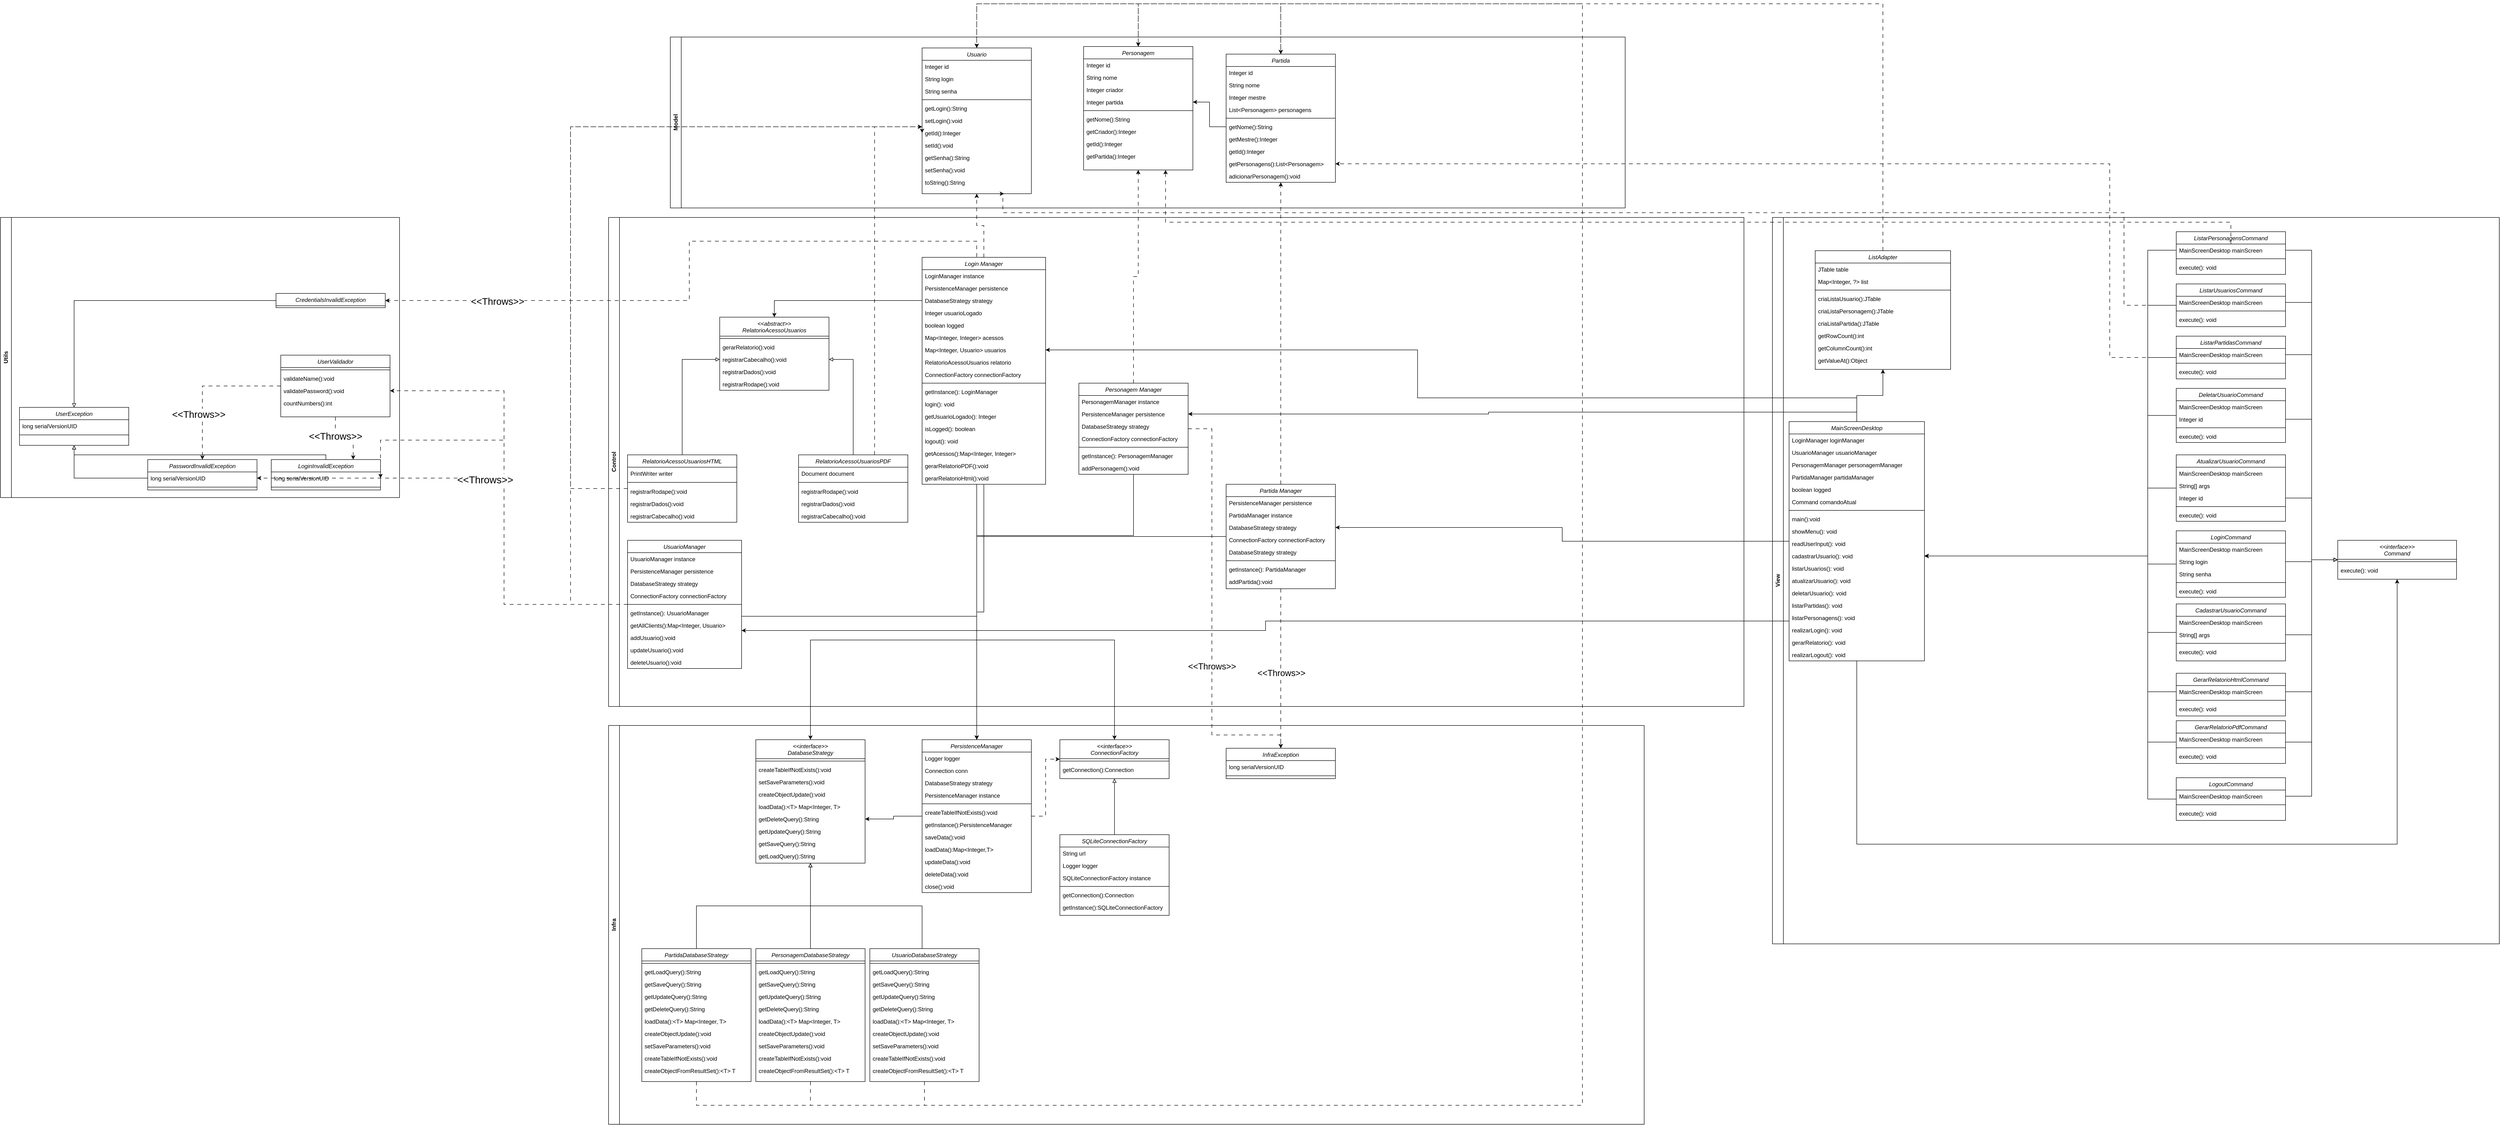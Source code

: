 <mxfile version="21.2.3" type="device">
  <diagram id="C5RBs43oDa-KdzZeNtuy" name="Page-1">
    <mxGraphModel dx="4696" dy="2884" grid="0" gridSize="10" guides="0" tooltips="1" connect="1" arrows="1" fold="1" page="0" pageScale="1" pageWidth="827" pageHeight="1169" math="0" shadow="0">
      <root>
        <mxCell id="WIyWlLk6GJQsqaUBKTNV-0" />
        <mxCell id="WIyWlLk6GJQsqaUBKTNV-1" parent="WIyWlLk6GJQsqaUBKTNV-0" />
        <mxCell id="6jvH6q9WYN3QfZtdD2vk-124" value="Control" style="swimlane;horizontal=0;whiteSpace=wrap;html=1;" parent="WIyWlLk6GJQsqaUBKTNV-1" vertex="1">
          <mxGeometry x="-50" y="-400" width="2390" height="1030" as="geometry">
            <mxRectangle x="70" y="56" width="40" height="70" as="alternateBounds" />
          </mxGeometry>
        </mxCell>
        <mxCell id="24Vi6ej6X7k6DAC-3oee-22" style="edgeStyle=orthogonalEdgeStyle;rounded=0;orthogonalLoop=1;jettySize=auto;html=1;entryX=0.5;entryY=0;entryDx=0;entryDy=0;exitX=0;exitY=0.5;exitDx=0;exitDy=0;" edge="1" parent="6jvH6q9WYN3QfZtdD2vk-124" source="6jvH6q9WYN3QfZtdD2vk-11" target="6jvH6q9WYN3QfZtdD2vk-63">
          <mxGeometry relative="1" as="geometry" />
        </mxCell>
        <mxCell id="6jvH6q9WYN3QfZtdD2vk-4" value="Login Manager" style="swimlane;fontStyle=2;align=center;verticalAlign=top;childLayout=stackLayout;horizontal=1;startSize=26;horizontalStack=0;resizeParent=1;resizeLast=0;collapsible=1;marginBottom=0;rounded=0;shadow=0;strokeWidth=1;" parent="6jvH6q9WYN3QfZtdD2vk-124" vertex="1">
          <mxGeometry x="660" y="84" width="260" height="478" as="geometry">
            <mxRectangle x="230" y="140" width="160" height="26" as="alternateBounds" />
          </mxGeometry>
        </mxCell>
        <mxCell id="6jvH6q9WYN3QfZtdD2vk-6" value="LoginManager instance" style="text;align=left;verticalAlign=top;spacingLeft=4;spacingRight=4;overflow=hidden;rotatable=0;points=[[0,0.5],[1,0.5]];portConstraint=eastwest;rounded=0;shadow=0;html=0;" parent="6jvH6q9WYN3QfZtdD2vk-4" vertex="1">
          <mxGeometry y="26" width="260" height="26" as="geometry" />
        </mxCell>
        <mxCell id="6jvH6q9WYN3QfZtdD2vk-7" value="PersistenceManager persistence" style="text;align=left;verticalAlign=top;spacingLeft=4;spacingRight=4;overflow=hidden;rotatable=0;points=[[0,0.5],[1,0.5]];portConstraint=eastwest;rounded=0;shadow=0;html=0;" parent="6jvH6q9WYN3QfZtdD2vk-4" vertex="1">
          <mxGeometry y="52" width="260" height="26" as="geometry" />
        </mxCell>
        <mxCell id="6jvH6q9WYN3QfZtdD2vk-11" value="DatabaseStrategy strategy" style="text;align=left;verticalAlign=top;spacingLeft=4;spacingRight=4;overflow=hidden;rotatable=0;points=[[0,0.5],[1,0.5]];portConstraint=eastwest;rounded=0;shadow=0;html=0;" parent="6jvH6q9WYN3QfZtdD2vk-4" vertex="1">
          <mxGeometry y="78" width="260" height="26" as="geometry" />
        </mxCell>
        <mxCell id="6jvH6q9WYN3QfZtdD2vk-12" value="Integer usuarioLogado" style="text;align=left;verticalAlign=top;spacingLeft=4;spacingRight=4;overflow=hidden;rotatable=0;points=[[0,0.5],[1,0.5]];portConstraint=eastwest;rounded=0;shadow=0;html=0;" parent="6jvH6q9WYN3QfZtdD2vk-4" vertex="1">
          <mxGeometry y="104" width="260" height="26" as="geometry" />
        </mxCell>
        <mxCell id="6jvH6q9WYN3QfZtdD2vk-13" value="boolean logged" style="text;align=left;verticalAlign=top;spacingLeft=4;spacingRight=4;overflow=hidden;rotatable=0;points=[[0,0.5],[1,0.5]];portConstraint=eastwest;rounded=0;shadow=0;html=0;" parent="6jvH6q9WYN3QfZtdD2vk-4" vertex="1">
          <mxGeometry y="130" width="260" height="26" as="geometry" />
        </mxCell>
        <mxCell id="6jvH6q9WYN3QfZtdD2vk-14" value="Map&lt;Integer, Integer&gt; acessos" style="text;align=left;verticalAlign=top;spacingLeft=4;spacingRight=4;overflow=hidden;rotatable=0;points=[[0,0.5],[1,0.5]];portConstraint=eastwest;rounded=0;shadow=0;html=0;" parent="6jvH6q9WYN3QfZtdD2vk-4" vertex="1">
          <mxGeometry y="156" width="260" height="26" as="geometry" />
        </mxCell>
        <mxCell id="6jvH6q9WYN3QfZtdD2vk-15" value="Map&lt;Integer, Usuario&gt; usuarios" style="text;align=left;verticalAlign=top;spacingLeft=4;spacingRight=4;overflow=hidden;rotatable=0;points=[[0,0.5],[1,0.5]];portConstraint=eastwest;rounded=0;shadow=0;html=0;" parent="6jvH6q9WYN3QfZtdD2vk-4" vertex="1">
          <mxGeometry y="182" width="260" height="26" as="geometry" />
        </mxCell>
        <mxCell id="6jvH6q9WYN3QfZtdD2vk-16" value="RelatorioAcessoUsuarios relatorio" style="text;align=left;verticalAlign=top;spacingLeft=4;spacingRight=4;overflow=hidden;rotatable=0;points=[[0,0.5],[1,0.5]];portConstraint=eastwest;rounded=0;shadow=0;html=0;" parent="6jvH6q9WYN3QfZtdD2vk-4" vertex="1">
          <mxGeometry y="208" width="260" height="26" as="geometry" />
        </mxCell>
        <mxCell id="6jvH6q9WYN3QfZtdD2vk-17" value="ConnectionFactory connectionFactory" style="text;align=left;verticalAlign=top;spacingLeft=4;spacingRight=4;overflow=hidden;rotatable=0;points=[[0,0.5],[1,0.5]];portConstraint=eastwest;rounded=0;shadow=0;html=0;" parent="6jvH6q9WYN3QfZtdD2vk-4" vertex="1">
          <mxGeometry y="234" width="260" height="26" as="geometry" />
        </mxCell>
        <mxCell id="6jvH6q9WYN3QfZtdD2vk-8" value="" style="line;html=1;strokeWidth=1;align=left;verticalAlign=middle;spacingTop=-1;spacingLeft=3;spacingRight=3;rotatable=0;labelPosition=right;points=[];portConstraint=eastwest;" parent="6jvH6q9WYN3QfZtdD2vk-4" vertex="1">
          <mxGeometry y="260" width="260" height="10" as="geometry" />
        </mxCell>
        <mxCell id="6jvH6q9WYN3QfZtdD2vk-9" value="getInstance(): LoginManager" style="text;align=left;verticalAlign=top;spacingLeft=4;spacingRight=4;overflow=hidden;rotatable=0;points=[[0,0.5],[1,0.5]];portConstraint=eastwest;" parent="6jvH6q9WYN3QfZtdD2vk-4" vertex="1">
          <mxGeometry y="270" width="260" height="26" as="geometry" />
        </mxCell>
        <mxCell id="6jvH6q9WYN3QfZtdD2vk-18" value="login(): void" style="text;align=left;verticalAlign=top;spacingLeft=4;spacingRight=4;overflow=hidden;rotatable=0;points=[[0,0.5],[1,0.5]];portConstraint=eastwest;" parent="6jvH6q9WYN3QfZtdD2vk-4" vertex="1">
          <mxGeometry y="296" width="260" height="26" as="geometry" />
        </mxCell>
        <mxCell id="6jvH6q9WYN3QfZtdD2vk-19" value="getUsuarioLogado(): Integer" style="text;align=left;verticalAlign=top;spacingLeft=4;spacingRight=4;overflow=hidden;rotatable=0;points=[[0,0.5],[1,0.5]];portConstraint=eastwest;" parent="6jvH6q9WYN3QfZtdD2vk-4" vertex="1">
          <mxGeometry y="322" width="260" height="26" as="geometry" />
        </mxCell>
        <mxCell id="6jvH6q9WYN3QfZtdD2vk-20" value="isLogged(): boolean" style="text;align=left;verticalAlign=top;spacingLeft=4;spacingRight=4;overflow=hidden;rotatable=0;points=[[0,0.5],[1,0.5]];portConstraint=eastwest;" parent="6jvH6q9WYN3QfZtdD2vk-4" vertex="1">
          <mxGeometry y="348" width="260" height="26" as="geometry" />
        </mxCell>
        <mxCell id="6jvH6q9WYN3QfZtdD2vk-23" value="logout(): void" style="text;align=left;verticalAlign=top;spacingLeft=4;spacingRight=4;overflow=hidden;rotatable=0;points=[[0,0.5],[1,0.5]];portConstraint=eastwest;" parent="6jvH6q9WYN3QfZtdD2vk-4" vertex="1">
          <mxGeometry y="374" width="260" height="26" as="geometry" />
        </mxCell>
        <mxCell id="6jvH6q9WYN3QfZtdD2vk-21" value="getAcessos():Map&lt;Integer, Integer&gt;" style="text;align=left;verticalAlign=top;spacingLeft=4;spacingRight=4;overflow=hidden;rotatable=0;points=[[0,0.5],[1,0.5]];portConstraint=eastwest;" parent="6jvH6q9WYN3QfZtdD2vk-4" vertex="1">
          <mxGeometry y="400" width="260" height="26" as="geometry" />
        </mxCell>
        <mxCell id="6jvH6q9WYN3QfZtdD2vk-22" value="gerarRelatorioPDF():void" style="text;align=left;verticalAlign=top;spacingLeft=4;spacingRight=4;overflow=hidden;rotatable=0;points=[[0,0.5],[1,0.5]];portConstraint=eastwest;" parent="6jvH6q9WYN3QfZtdD2vk-4" vertex="1">
          <mxGeometry y="426" width="260" height="26" as="geometry" />
        </mxCell>
        <mxCell id="6jvH6q9WYN3QfZtdD2vk-24" value="gerarRelatorioHtml():void" style="text;align=left;verticalAlign=top;spacingLeft=4;spacingRight=4;overflow=hidden;rotatable=0;points=[[0,0.5],[1,0.5]];portConstraint=eastwest;" parent="6jvH6q9WYN3QfZtdD2vk-4" vertex="1">
          <mxGeometry y="452" width="260" height="26" as="geometry" />
        </mxCell>
        <mxCell id="6jvH6q9WYN3QfZtdD2vk-25" value="Partida Manager" style="swimlane;fontStyle=2;align=center;verticalAlign=top;childLayout=stackLayout;horizontal=1;startSize=26;horizontalStack=0;resizeParent=1;resizeLast=0;collapsible=1;marginBottom=0;rounded=0;shadow=0;strokeWidth=1;" parent="6jvH6q9WYN3QfZtdD2vk-124" vertex="1">
          <mxGeometry x="1300" y="562" width="230" height="220" as="geometry">
            <mxRectangle x="230" y="140" width="160" height="26" as="alternateBounds" />
          </mxGeometry>
        </mxCell>
        <mxCell id="6jvH6q9WYN3QfZtdD2vk-26" value="PersistenceManager persistence" style="text;align=left;verticalAlign=top;spacingLeft=4;spacingRight=4;overflow=hidden;rotatable=0;points=[[0,0.5],[1,0.5]];portConstraint=eastwest;rounded=0;shadow=0;html=0;" parent="6jvH6q9WYN3QfZtdD2vk-25" vertex="1">
          <mxGeometry y="26" width="230" height="26" as="geometry" />
        </mxCell>
        <mxCell id="6jvH6q9WYN3QfZtdD2vk-27" value="PartidaManager instance" style="text;align=left;verticalAlign=top;spacingLeft=4;spacingRight=4;overflow=hidden;rotatable=0;points=[[0,0.5],[1,0.5]];portConstraint=eastwest;rounded=0;shadow=0;html=0;" parent="6jvH6q9WYN3QfZtdD2vk-25" vertex="1">
          <mxGeometry y="52" width="230" height="26" as="geometry" />
        </mxCell>
        <mxCell id="6jvH6q9WYN3QfZtdD2vk-28" value="DatabaseStrategy strategy" style="text;align=left;verticalAlign=top;spacingLeft=4;spacingRight=4;overflow=hidden;rotatable=0;points=[[0,0.5],[1,0.5]];portConstraint=eastwest;rounded=0;shadow=0;html=0;" parent="6jvH6q9WYN3QfZtdD2vk-25" vertex="1">
          <mxGeometry y="78" width="230" height="26" as="geometry" />
        </mxCell>
        <mxCell id="6jvH6q9WYN3QfZtdD2vk-29" value="ConnectionFactory connectionFactory" style="text;align=left;verticalAlign=top;spacingLeft=4;spacingRight=4;overflow=hidden;rotatable=0;points=[[0,0.5],[1,0.5]];portConstraint=eastwest;rounded=0;shadow=0;html=0;" parent="6jvH6q9WYN3QfZtdD2vk-25" vertex="1">
          <mxGeometry y="104" width="230" height="26" as="geometry" />
        </mxCell>
        <mxCell id="6jvH6q9WYN3QfZtdD2vk-30" value="DatabaseStrategy strategy" style="text;align=left;verticalAlign=top;spacingLeft=4;spacingRight=4;overflow=hidden;rotatable=0;points=[[0,0.5],[1,0.5]];portConstraint=eastwest;rounded=0;shadow=0;html=0;" parent="6jvH6q9WYN3QfZtdD2vk-25" vertex="1">
          <mxGeometry y="130" width="230" height="26" as="geometry" />
        </mxCell>
        <mxCell id="6jvH6q9WYN3QfZtdD2vk-35" value="" style="line;html=1;strokeWidth=1;align=left;verticalAlign=middle;spacingTop=-1;spacingLeft=3;spacingRight=3;rotatable=0;labelPosition=right;points=[];portConstraint=eastwest;" parent="6jvH6q9WYN3QfZtdD2vk-25" vertex="1">
          <mxGeometry y="156" width="230" height="10" as="geometry" />
        </mxCell>
        <mxCell id="6jvH6q9WYN3QfZtdD2vk-36" value="getInstance(): PartidaManager" style="text;align=left;verticalAlign=top;spacingLeft=4;spacingRight=4;overflow=hidden;rotatable=0;points=[[0,0.5],[1,0.5]];portConstraint=eastwest;" parent="6jvH6q9WYN3QfZtdD2vk-25" vertex="1">
          <mxGeometry y="166" width="230" height="26" as="geometry" />
        </mxCell>
        <mxCell id="6jvH6q9WYN3QfZtdD2vk-37" value="addPartida():void" style="text;align=left;verticalAlign=top;spacingLeft=4;spacingRight=4;overflow=hidden;rotatable=0;points=[[0,0.5],[1,0.5]];portConstraint=eastwest;" parent="6jvH6q9WYN3QfZtdD2vk-25" vertex="1">
          <mxGeometry y="192" width="230" height="26" as="geometry" />
        </mxCell>
        <mxCell id="6jvH6q9WYN3QfZtdD2vk-63" value="&lt;&lt;abstract&gt;&gt;&#xa;RelatorioAcessoUsuarios" style="swimlane;fontStyle=2;align=center;verticalAlign=top;childLayout=stackLayout;horizontal=1;startSize=40;horizontalStack=0;resizeParent=1;resizeLast=0;collapsible=1;marginBottom=0;rounded=0;shadow=0;strokeWidth=1;" parent="6jvH6q9WYN3QfZtdD2vk-124" vertex="1">
          <mxGeometry x="234" y="210" width="230" height="154" as="geometry">
            <mxRectangle x="230" y="140" width="160" height="26" as="alternateBounds" />
          </mxGeometry>
        </mxCell>
        <mxCell id="6jvH6q9WYN3QfZtdD2vk-73" value="" style="line;html=1;strokeWidth=1;align=left;verticalAlign=middle;spacingTop=-1;spacingLeft=3;spacingRight=3;rotatable=0;labelPosition=right;points=[];portConstraint=eastwest;" parent="6jvH6q9WYN3QfZtdD2vk-63" vertex="1">
          <mxGeometry y="40" width="230" height="10" as="geometry" />
        </mxCell>
        <mxCell id="6jvH6q9WYN3QfZtdD2vk-74" value="gerarRelatorio():void" style="text;align=left;verticalAlign=top;spacingLeft=4;spacingRight=4;overflow=hidden;rotatable=0;points=[[0,0.5],[1,0.5]];portConstraint=eastwest;" parent="6jvH6q9WYN3QfZtdD2vk-63" vertex="1">
          <mxGeometry y="50" width="230" height="26" as="geometry" />
        </mxCell>
        <mxCell id="6jvH6q9WYN3QfZtdD2vk-75" value="registrarCabecalho():void" style="text;align=left;verticalAlign=top;spacingLeft=4;spacingRight=4;overflow=hidden;rotatable=0;points=[[0,0.5],[1,0.5]];portConstraint=eastwest;" parent="6jvH6q9WYN3QfZtdD2vk-63" vertex="1">
          <mxGeometry y="76" width="230" height="26" as="geometry" />
        </mxCell>
        <mxCell id="6jvH6q9WYN3QfZtdD2vk-76" value="registrarDados():void" style="text;align=left;verticalAlign=top;spacingLeft=4;spacingRight=4;overflow=hidden;rotatable=0;points=[[0,0.5],[1,0.5]];portConstraint=eastwest;" parent="6jvH6q9WYN3QfZtdD2vk-63" vertex="1">
          <mxGeometry y="102" width="230" height="26" as="geometry" />
        </mxCell>
        <mxCell id="6jvH6q9WYN3QfZtdD2vk-77" value="registrarRodape():void" style="text;align=left;verticalAlign=top;spacingLeft=4;spacingRight=4;overflow=hidden;rotatable=0;points=[[0,0.5],[1,0.5]];portConstraint=eastwest;" parent="6jvH6q9WYN3QfZtdD2vk-63" vertex="1">
          <mxGeometry y="128" width="230" height="26" as="geometry" />
        </mxCell>
        <mxCell id="24Vi6ej6X7k6DAC-3oee-5" style="edgeStyle=orthogonalEdgeStyle;rounded=0;orthogonalLoop=1;jettySize=auto;html=1;entryX=1;entryY=0.5;entryDx=0;entryDy=0;endArrow=block;endFill=0;" edge="1" parent="6jvH6q9WYN3QfZtdD2vk-124" source="6jvH6q9WYN3QfZtdD2vk-107" target="6jvH6q9WYN3QfZtdD2vk-75">
          <mxGeometry relative="1" as="geometry" />
        </mxCell>
        <mxCell id="6jvH6q9WYN3QfZtdD2vk-107" value="RelatorioAcessoUsuariosPDF" style="swimlane;fontStyle=2;align=center;verticalAlign=top;childLayout=stackLayout;horizontal=1;startSize=26;horizontalStack=0;resizeParent=1;resizeLast=0;collapsible=1;marginBottom=0;rounded=0;shadow=0;strokeWidth=1;" parent="6jvH6q9WYN3QfZtdD2vk-124" vertex="1">
          <mxGeometry x="400" y="500" width="230" height="142" as="geometry">
            <mxRectangle x="230" y="140" width="160" height="26" as="alternateBounds" />
          </mxGeometry>
        </mxCell>
        <mxCell id="6jvH6q9WYN3QfZtdD2vk-108" value="Document document" style="text;align=left;verticalAlign=top;spacingLeft=4;spacingRight=4;overflow=hidden;rotatable=0;points=[[0,0.5],[1,0.5]];portConstraint=eastwest;rounded=0;shadow=0;html=0;" parent="6jvH6q9WYN3QfZtdD2vk-107" vertex="1">
          <mxGeometry y="26" width="230" height="26" as="geometry" />
        </mxCell>
        <mxCell id="6jvH6q9WYN3QfZtdD2vk-109" value="" style="line;html=1;strokeWidth=1;align=left;verticalAlign=middle;spacingTop=-1;spacingLeft=3;spacingRight=3;rotatable=0;labelPosition=right;points=[];portConstraint=eastwest;" parent="6jvH6q9WYN3QfZtdD2vk-107" vertex="1">
          <mxGeometry y="52" width="230" height="12" as="geometry" />
        </mxCell>
        <mxCell id="6jvH6q9WYN3QfZtdD2vk-110" value="registrarRodape():void" style="text;align=left;verticalAlign=top;spacingLeft=4;spacingRight=4;overflow=hidden;rotatable=0;points=[[0,0.5],[1,0.5]];portConstraint=eastwest;" parent="6jvH6q9WYN3QfZtdD2vk-107" vertex="1">
          <mxGeometry y="64" width="230" height="26" as="geometry" />
        </mxCell>
        <mxCell id="6jvH6q9WYN3QfZtdD2vk-111" value="registrarDados():void" style="text;align=left;verticalAlign=top;spacingLeft=4;spacingRight=4;overflow=hidden;rotatable=0;points=[[0,0.5],[1,0.5]];portConstraint=eastwest;" parent="6jvH6q9WYN3QfZtdD2vk-107" vertex="1">
          <mxGeometry y="90" width="230" height="26" as="geometry" />
        </mxCell>
        <mxCell id="6jvH6q9WYN3QfZtdD2vk-112" value="registrarCabecalho():void" style="text;align=left;verticalAlign=top;spacingLeft=4;spacingRight=4;overflow=hidden;rotatable=0;points=[[0,0.5],[1,0.5]];portConstraint=eastwest;" parent="6jvH6q9WYN3QfZtdD2vk-107" vertex="1">
          <mxGeometry y="116" width="230" height="26" as="geometry" />
        </mxCell>
        <mxCell id="24Vi6ej6X7k6DAC-3oee-6" style="edgeStyle=orthogonalEdgeStyle;rounded=0;orthogonalLoop=1;jettySize=auto;html=1;entryX=0;entryY=0.5;entryDx=0;entryDy=0;endArrow=block;endFill=0;" edge="1" parent="6jvH6q9WYN3QfZtdD2vk-124" source="6jvH6q9WYN3QfZtdD2vk-82" target="6jvH6q9WYN3QfZtdD2vk-75">
          <mxGeometry relative="1" as="geometry" />
        </mxCell>
        <mxCell id="6jvH6q9WYN3QfZtdD2vk-82" value="RelatorioAcessoUsuariosHTML" style="swimlane;fontStyle=2;align=center;verticalAlign=top;childLayout=stackLayout;horizontal=1;startSize=26;horizontalStack=0;resizeParent=1;resizeLast=0;collapsible=1;marginBottom=0;rounded=0;shadow=0;strokeWidth=1;" parent="6jvH6q9WYN3QfZtdD2vk-124" vertex="1">
          <mxGeometry x="40" y="500" width="230" height="142" as="geometry">
            <mxRectangle x="230" y="140" width="160" height="26" as="alternateBounds" />
          </mxGeometry>
        </mxCell>
        <mxCell id="6jvH6q9WYN3QfZtdD2vk-83" value="PrintWriter writer" style="text;align=left;verticalAlign=top;spacingLeft=4;spacingRight=4;overflow=hidden;rotatable=0;points=[[0,0.5],[1,0.5]];portConstraint=eastwest;rounded=0;shadow=0;html=0;" parent="6jvH6q9WYN3QfZtdD2vk-82" vertex="1">
          <mxGeometry y="26" width="230" height="26" as="geometry" />
        </mxCell>
        <mxCell id="6jvH6q9WYN3QfZtdD2vk-92" value="" style="line;html=1;strokeWidth=1;align=left;verticalAlign=middle;spacingTop=-1;spacingLeft=3;spacingRight=3;rotatable=0;labelPosition=right;points=[];portConstraint=eastwest;" parent="6jvH6q9WYN3QfZtdD2vk-82" vertex="1">
          <mxGeometry y="52" width="230" height="12" as="geometry" />
        </mxCell>
        <mxCell id="6jvH6q9WYN3QfZtdD2vk-106" value="registrarRodape():void" style="text;align=left;verticalAlign=top;spacingLeft=4;spacingRight=4;overflow=hidden;rotatable=0;points=[[0,0.5],[1,0.5]];portConstraint=eastwest;" parent="6jvH6q9WYN3QfZtdD2vk-82" vertex="1">
          <mxGeometry y="64" width="230" height="26" as="geometry" />
        </mxCell>
        <mxCell id="6jvH6q9WYN3QfZtdD2vk-105" value="registrarDados():void" style="text;align=left;verticalAlign=top;spacingLeft=4;spacingRight=4;overflow=hidden;rotatable=0;points=[[0,0.5],[1,0.5]];portConstraint=eastwest;" parent="6jvH6q9WYN3QfZtdD2vk-82" vertex="1">
          <mxGeometry y="90" width="230" height="26" as="geometry" />
        </mxCell>
        <mxCell id="6jvH6q9WYN3QfZtdD2vk-104" value="registrarCabecalho():void" style="text;align=left;verticalAlign=top;spacingLeft=4;spacingRight=4;overflow=hidden;rotatable=0;points=[[0,0.5],[1,0.5]];portConstraint=eastwest;" parent="6jvH6q9WYN3QfZtdD2vk-82" vertex="1">
          <mxGeometry y="116" width="230" height="26" as="geometry" />
        </mxCell>
        <mxCell id="6jvH6q9WYN3QfZtdD2vk-113" value="UsuarioManager" style="swimlane;fontStyle=2;align=center;verticalAlign=top;childLayout=stackLayout;horizontal=1;startSize=26;horizontalStack=0;resizeParent=1;resizeLast=0;collapsible=1;marginBottom=0;rounded=0;shadow=0;strokeWidth=1;" parent="6jvH6q9WYN3QfZtdD2vk-124" vertex="1">
          <mxGeometry x="40" y="680" width="240" height="270" as="geometry">
            <mxRectangle x="230" y="140" width="160" height="26" as="alternateBounds" />
          </mxGeometry>
        </mxCell>
        <mxCell id="6jvH6q9WYN3QfZtdD2vk-114" value="UsuarioManager instance" style="text;align=left;verticalAlign=top;spacingLeft=4;spacingRight=4;overflow=hidden;rotatable=0;points=[[0,0.5],[1,0.5]];portConstraint=eastwest;rounded=0;shadow=0;html=0;" parent="6jvH6q9WYN3QfZtdD2vk-113" vertex="1">
          <mxGeometry y="26" width="240" height="26" as="geometry" />
        </mxCell>
        <mxCell id="6jvH6q9WYN3QfZtdD2vk-115" value="PersistenceManager persistence" style="text;align=left;verticalAlign=top;spacingLeft=4;spacingRight=4;overflow=hidden;rotatable=0;points=[[0,0.5],[1,0.5]];portConstraint=eastwest;rounded=0;shadow=0;html=0;" parent="6jvH6q9WYN3QfZtdD2vk-113" vertex="1">
          <mxGeometry y="52" width="240" height="26" as="geometry" />
        </mxCell>
        <mxCell id="6jvH6q9WYN3QfZtdD2vk-116" value="DatabaseStrategy strategy" style="text;align=left;verticalAlign=top;spacingLeft=4;spacingRight=4;overflow=hidden;rotatable=0;points=[[0,0.5],[1,0.5]];portConstraint=eastwest;rounded=0;shadow=0;html=0;" parent="6jvH6q9WYN3QfZtdD2vk-113" vertex="1">
          <mxGeometry y="78" width="240" height="26" as="geometry" />
        </mxCell>
        <mxCell id="6jvH6q9WYN3QfZtdD2vk-117" value="ConnectionFactory connectionFactory" style="text;align=left;verticalAlign=top;spacingLeft=4;spacingRight=4;overflow=hidden;rotatable=0;points=[[0,0.5],[1,0.5]];portConstraint=eastwest;rounded=0;shadow=0;html=0;" parent="6jvH6q9WYN3QfZtdD2vk-113" vertex="1">
          <mxGeometry y="104" width="240" height="26" as="geometry" />
        </mxCell>
        <mxCell id="6jvH6q9WYN3QfZtdD2vk-118" value="" style="line;html=1;strokeWidth=1;align=left;verticalAlign=middle;spacingTop=-1;spacingLeft=3;spacingRight=3;rotatable=0;labelPosition=right;points=[];portConstraint=eastwest;" parent="6jvH6q9WYN3QfZtdD2vk-113" vertex="1">
          <mxGeometry y="130" width="240" height="10" as="geometry" />
        </mxCell>
        <mxCell id="6jvH6q9WYN3QfZtdD2vk-119" value="getInstance(): UsuarioManager " style="text;align=left;verticalAlign=top;spacingLeft=4;spacingRight=4;overflow=hidden;rotatable=0;points=[[0,0.5],[1,0.5]];portConstraint=eastwest;" parent="6jvH6q9WYN3QfZtdD2vk-113" vertex="1">
          <mxGeometry y="140" width="240" height="26" as="geometry" />
        </mxCell>
        <mxCell id="6jvH6q9WYN3QfZtdD2vk-120" value="getAllClients():Map&lt;Integer, Usuario&gt;" style="text;align=left;verticalAlign=top;spacingLeft=4;spacingRight=4;overflow=hidden;rotatable=0;points=[[0,0.5],[1,0.5]];portConstraint=eastwest;" parent="6jvH6q9WYN3QfZtdD2vk-113" vertex="1">
          <mxGeometry y="166" width="240" height="26" as="geometry" />
        </mxCell>
        <mxCell id="6jvH6q9WYN3QfZtdD2vk-121" value="addUsuario():void" style="text;align=left;verticalAlign=top;spacingLeft=4;spacingRight=4;overflow=hidden;rotatable=0;points=[[0,0.5],[1,0.5]];portConstraint=eastwest;" parent="6jvH6q9WYN3QfZtdD2vk-113" vertex="1">
          <mxGeometry y="192" width="240" height="26" as="geometry" />
        </mxCell>
        <mxCell id="6jvH6q9WYN3QfZtdD2vk-122" value="updateUsuario():void" style="text;align=left;verticalAlign=top;spacingLeft=4;spacingRight=4;overflow=hidden;rotatable=0;points=[[0,0.5],[1,0.5]];portConstraint=eastwest;" parent="6jvH6q9WYN3QfZtdD2vk-113" vertex="1">
          <mxGeometry y="218" width="240" height="26" as="geometry" />
        </mxCell>
        <mxCell id="6jvH6q9WYN3QfZtdD2vk-123" value="deleteUsuario():void" style="text;align=left;verticalAlign=top;spacingLeft=4;spacingRight=4;overflow=hidden;rotatable=0;points=[[0,0.5],[1,0.5]];portConstraint=eastwest;" parent="6jvH6q9WYN3QfZtdD2vk-113" vertex="1">
          <mxGeometry y="244" width="240" height="26" as="geometry" />
        </mxCell>
        <mxCell id="6jvH6q9WYN3QfZtdD2vk-44" value="Personagem Manager" style="swimlane;fontStyle=2;align=center;verticalAlign=top;childLayout=stackLayout;horizontal=1;startSize=26;horizontalStack=0;resizeParent=1;resizeLast=0;collapsible=1;marginBottom=0;rounded=0;shadow=0;strokeWidth=1;" parent="6jvH6q9WYN3QfZtdD2vk-124" vertex="1">
          <mxGeometry x="990" y="349" width="230" height="192" as="geometry">
            <mxRectangle x="230" y="140" width="160" height="26" as="alternateBounds" />
          </mxGeometry>
        </mxCell>
        <mxCell id="6jvH6q9WYN3QfZtdD2vk-45" value="PersonagemManager instance" style="text;align=left;verticalAlign=top;spacingLeft=4;spacingRight=4;overflow=hidden;rotatable=0;points=[[0,0.5],[1,0.5]];portConstraint=eastwest;rounded=0;shadow=0;html=0;" parent="6jvH6q9WYN3QfZtdD2vk-44" vertex="1">
          <mxGeometry y="26" width="230" height="26" as="geometry" />
        </mxCell>
        <mxCell id="6jvH6q9WYN3QfZtdD2vk-46" value="PersistenceManager persistence" style="text;align=left;verticalAlign=top;spacingLeft=4;spacingRight=4;overflow=hidden;rotatable=0;points=[[0,0.5],[1,0.5]];portConstraint=eastwest;rounded=0;shadow=0;html=0;" parent="6jvH6q9WYN3QfZtdD2vk-44" vertex="1">
          <mxGeometry y="52" width="230" height="26" as="geometry" />
        </mxCell>
        <mxCell id="6jvH6q9WYN3QfZtdD2vk-47" value="DatabaseStrategy strategy" style="text;align=left;verticalAlign=top;spacingLeft=4;spacingRight=4;overflow=hidden;rotatable=0;points=[[0,0.5],[1,0.5]];portConstraint=eastwest;rounded=0;shadow=0;html=0;" parent="6jvH6q9WYN3QfZtdD2vk-44" vertex="1">
          <mxGeometry y="78" width="230" height="26" as="geometry" />
        </mxCell>
        <mxCell id="6jvH6q9WYN3QfZtdD2vk-53" value="ConnectionFactory connectionFactory" style="text;align=left;verticalAlign=top;spacingLeft=4;spacingRight=4;overflow=hidden;rotatable=0;points=[[0,0.5],[1,0.5]];portConstraint=eastwest;rounded=0;shadow=0;html=0;" parent="6jvH6q9WYN3QfZtdD2vk-44" vertex="1">
          <mxGeometry y="104" width="230" height="26" as="geometry" />
        </mxCell>
        <mxCell id="6jvH6q9WYN3QfZtdD2vk-54" value="" style="line;html=1;strokeWidth=1;align=left;verticalAlign=middle;spacingTop=-1;spacingLeft=3;spacingRight=3;rotatable=0;labelPosition=right;points=[];portConstraint=eastwest;" parent="6jvH6q9WYN3QfZtdD2vk-44" vertex="1">
          <mxGeometry y="130" width="230" height="10" as="geometry" />
        </mxCell>
        <mxCell id="6jvH6q9WYN3QfZtdD2vk-55" value="getInstance(): PersonagemManager " style="text;align=left;verticalAlign=top;spacingLeft=4;spacingRight=4;overflow=hidden;rotatable=0;points=[[0,0.5],[1,0.5]];portConstraint=eastwest;" parent="6jvH6q9WYN3QfZtdD2vk-44" vertex="1">
          <mxGeometry y="140" width="230" height="26" as="geometry" />
        </mxCell>
        <mxCell id="6jvH6q9WYN3QfZtdD2vk-56" value="addPersonagem():void" style="text;align=left;verticalAlign=top;spacingLeft=4;spacingRight=4;overflow=hidden;rotatable=0;points=[[0,0.5],[1,0.5]];portConstraint=eastwest;" parent="6jvH6q9WYN3QfZtdD2vk-44" vertex="1">
          <mxGeometry y="166" width="230" height="26" as="geometry" />
        </mxCell>
        <mxCell id="6jvH6q9WYN3QfZtdD2vk-125" value="Model" style="swimlane;horizontal=0;whiteSpace=wrap;html=1;startSize=23;" parent="WIyWlLk6GJQsqaUBKTNV-1" vertex="1">
          <mxGeometry x="80" y="-780" width="2010" height="360" as="geometry" />
        </mxCell>
        <mxCell id="6jvH6q9WYN3QfZtdD2vk-126" value="Partida" style="swimlane;fontStyle=2;align=center;verticalAlign=top;childLayout=stackLayout;horizontal=1;startSize=26;horizontalStack=0;resizeParent=1;resizeLast=0;collapsible=1;marginBottom=0;rounded=0;shadow=0;strokeWidth=1;" parent="6jvH6q9WYN3QfZtdD2vk-125" vertex="1">
          <mxGeometry x="1170" y="36" width="230" height="270" as="geometry">
            <mxRectangle x="230" y="140" width="160" height="26" as="alternateBounds" />
          </mxGeometry>
        </mxCell>
        <mxCell id="6jvH6q9WYN3QfZtdD2vk-127" value="Integer id" style="text;align=left;verticalAlign=top;spacingLeft=4;spacingRight=4;overflow=hidden;rotatable=0;points=[[0,0.5],[1,0.5]];portConstraint=eastwest;rounded=0;shadow=0;html=0;" parent="6jvH6q9WYN3QfZtdD2vk-126" vertex="1">
          <mxGeometry y="26" width="230" height="26" as="geometry" />
        </mxCell>
        <mxCell id="6jvH6q9WYN3QfZtdD2vk-128" value="String nome" style="text;align=left;verticalAlign=top;spacingLeft=4;spacingRight=4;overflow=hidden;rotatable=0;points=[[0,0.5],[1,0.5]];portConstraint=eastwest;rounded=0;shadow=0;html=0;" parent="6jvH6q9WYN3QfZtdD2vk-126" vertex="1">
          <mxGeometry y="52" width="230" height="26" as="geometry" />
        </mxCell>
        <mxCell id="6jvH6q9WYN3QfZtdD2vk-129" value="Integer mestre" style="text;align=left;verticalAlign=top;spacingLeft=4;spacingRight=4;overflow=hidden;rotatable=0;points=[[0,0.5],[1,0.5]];portConstraint=eastwest;rounded=0;shadow=0;html=0;" parent="6jvH6q9WYN3QfZtdD2vk-126" vertex="1">
          <mxGeometry y="78" width="230" height="26" as="geometry" />
        </mxCell>
        <mxCell id="6jvH6q9WYN3QfZtdD2vk-130" value="List&lt;Personagem&gt; personagens" style="text;align=left;verticalAlign=top;spacingLeft=4;spacingRight=4;overflow=hidden;rotatable=0;points=[[0,0.5],[1,0.5]];portConstraint=eastwest;rounded=0;shadow=0;html=0;" parent="6jvH6q9WYN3QfZtdD2vk-126" vertex="1">
          <mxGeometry y="104" width="230" height="26" as="geometry" />
        </mxCell>
        <mxCell id="6jvH6q9WYN3QfZtdD2vk-131" value="" style="line;html=1;strokeWidth=1;align=left;verticalAlign=middle;spacingTop=-1;spacingLeft=3;spacingRight=3;rotatable=0;labelPosition=right;points=[];portConstraint=eastwest;" parent="6jvH6q9WYN3QfZtdD2vk-126" vertex="1">
          <mxGeometry y="130" width="230" height="10" as="geometry" />
        </mxCell>
        <mxCell id="6jvH6q9WYN3QfZtdD2vk-132" value="getNome():String" style="text;align=left;verticalAlign=top;spacingLeft=4;spacingRight=4;overflow=hidden;rotatable=0;points=[[0,0.5],[1,0.5]];portConstraint=eastwest;" parent="6jvH6q9WYN3QfZtdD2vk-126" vertex="1">
          <mxGeometry y="140" width="230" height="26" as="geometry" />
        </mxCell>
        <mxCell id="6jvH6q9WYN3QfZtdD2vk-133" value="getMestre():Integer" style="text;align=left;verticalAlign=top;spacingLeft=4;spacingRight=4;overflow=hidden;rotatable=0;points=[[0,0.5],[1,0.5]];portConstraint=eastwest;" parent="6jvH6q9WYN3QfZtdD2vk-126" vertex="1">
          <mxGeometry y="166" width="230" height="26" as="geometry" />
        </mxCell>
        <mxCell id="6jvH6q9WYN3QfZtdD2vk-134" value="getId():Integer" style="text;align=left;verticalAlign=top;spacingLeft=4;spacingRight=4;overflow=hidden;rotatable=0;points=[[0,0.5],[1,0.5]];portConstraint=eastwest;" parent="6jvH6q9WYN3QfZtdD2vk-126" vertex="1">
          <mxGeometry y="192" width="230" height="26" as="geometry" />
        </mxCell>
        <mxCell id="6jvH6q9WYN3QfZtdD2vk-135" value="getPersonagens():List&lt;Personagem&gt;" style="text;align=left;verticalAlign=top;spacingLeft=4;spacingRight=4;overflow=hidden;rotatable=0;points=[[0,0.5],[1,0.5]];portConstraint=eastwest;" parent="6jvH6q9WYN3QfZtdD2vk-126" vertex="1">
          <mxGeometry y="218" width="230" height="26" as="geometry" />
        </mxCell>
        <mxCell id="6jvH6q9WYN3QfZtdD2vk-136" value="adicionarPersonagem():void" style="text;align=left;verticalAlign=top;spacingLeft=4;spacingRight=4;overflow=hidden;rotatable=0;points=[[0,0.5],[1,0.5]];portConstraint=eastwest;" parent="6jvH6q9WYN3QfZtdD2vk-126" vertex="1">
          <mxGeometry y="244" width="230" height="26" as="geometry" />
        </mxCell>
        <mxCell id="6jvH6q9WYN3QfZtdD2vk-137" value="Personagem" style="swimlane;fontStyle=2;align=center;verticalAlign=top;childLayout=stackLayout;horizontal=1;startSize=26;horizontalStack=0;resizeParent=1;resizeLast=0;collapsible=1;marginBottom=0;rounded=0;shadow=0;strokeWidth=1;" parent="6jvH6q9WYN3QfZtdD2vk-125" vertex="1">
          <mxGeometry x="870" y="20" width="230" height="260" as="geometry">
            <mxRectangle x="230" y="140" width="160" height="26" as="alternateBounds" />
          </mxGeometry>
        </mxCell>
        <mxCell id="6jvH6q9WYN3QfZtdD2vk-138" value="Integer id" style="text;align=left;verticalAlign=top;spacingLeft=4;spacingRight=4;overflow=hidden;rotatable=0;points=[[0,0.5],[1,0.5]];portConstraint=eastwest;rounded=0;shadow=0;html=0;" parent="6jvH6q9WYN3QfZtdD2vk-137" vertex="1">
          <mxGeometry y="26" width="230" height="26" as="geometry" />
        </mxCell>
        <mxCell id="6jvH6q9WYN3QfZtdD2vk-139" value="String nome" style="text;align=left;verticalAlign=top;spacingLeft=4;spacingRight=4;overflow=hidden;rotatable=0;points=[[0,0.5],[1,0.5]];portConstraint=eastwest;rounded=0;shadow=0;html=0;" parent="6jvH6q9WYN3QfZtdD2vk-137" vertex="1">
          <mxGeometry y="52" width="230" height="26" as="geometry" />
        </mxCell>
        <mxCell id="6jvH6q9WYN3QfZtdD2vk-140" value="Integer criador" style="text;align=left;verticalAlign=top;spacingLeft=4;spacingRight=4;overflow=hidden;rotatable=0;points=[[0,0.5],[1,0.5]];portConstraint=eastwest;rounded=0;shadow=0;html=0;" parent="6jvH6q9WYN3QfZtdD2vk-137" vertex="1">
          <mxGeometry y="78" width="230" height="26" as="geometry" />
        </mxCell>
        <mxCell id="6jvH6q9WYN3QfZtdD2vk-141" value="Integer partida" style="text;align=left;verticalAlign=top;spacingLeft=4;spacingRight=4;overflow=hidden;rotatable=0;points=[[0,0.5],[1,0.5]];portConstraint=eastwest;rounded=0;shadow=0;html=0;" parent="6jvH6q9WYN3QfZtdD2vk-137" vertex="1">
          <mxGeometry y="104" width="230" height="26" as="geometry" />
        </mxCell>
        <mxCell id="6jvH6q9WYN3QfZtdD2vk-142" value="" style="line;html=1;strokeWidth=1;align=left;verticalAlign=middle;spacingTop=-1;spacingLeft=3;spacingRight=3;rotatable=0;labelPosition=right;points=[];portConstraint=eastwest;" parent="6jvH6q9WYN3QfZtdD2vk-137" vertex="1">
          <mxGeometry y="130" width="230" height="10" as="geometry" />
        </mxCell>
        <mxCell id="6jvH6q9WYN3QfZtdD2vk-143" value="getNome():String" style="text;align=left;verticalAlign=top;spacingLeft=4;spacingRight=4;overflow=hidden;rotatable=0;points=[[0,0.5],[1,0.5]];portConstraint=eastwest;" parent="6jvH6q9WYN3QfZtdD2vk-137" vertex="1">
          <mxGeometry y="140" width="230" height="26" as="geometry" />
        </mxCell>
        <mxCell id="6jvH6q9WYN3QfZtdD2vk-144" value="getCriador():Integer" style="text;align=left;verticalAlign=top;spacingLeft=4;spacingRight=4;overflow=hidden;rotatable=0;points=[[0,0.5],[1,0.5]];portConstraint=eastwest;" parent="6jvH6q9WYN3QfZtdD2vk-137" vertex="1">
          <mxGeometry y="166" width="230" height="26" as="geometry" />
        </mxCell>
        <mxCell id="6jvH6q9WYN3QfZtdD2vk-145" value="getId():Integer" style="text;align=left;verticalAlign=top;spacingLeft=4;spacingRight=4;overflow=hidden;rotatable=0;points=[[0,0.5],[1,0.5]];portConstraint=eastwest;" parent="6jvH6q9WYN3QfZtdD2vk-137" vertex="1">
          <mxGeometry y="192" width="230" height="26" as="geometry" />
        </mxCell>
        <mxCell id="6jvH6q9WYN3QfZtdD2vk-146" value="getPartida():Integer" style="text;align=left;verticalAlign=top;spacingLeft=4;spacingRight=4;overflow=hidden;rotatable=0;points=[[0,0.5],[1,0.5]];portConstraint=eastwest;" parent="6jvH6q9WYN3QfZtdD2vk-137" vertex="1">
          <mxGeometry y="218" width="230" height="26" as="geometry" />
        </mxCell>
        <mxCell id="6jvH6q9WYN3QfZtdD2vk-148" value="Usuario" style="swimlane;fontStyle=2;align=center;verticalAlign=top;childLayout=stackLayout;horizontal=1;startSize=26;horizontalStack=0;resizeParent=1;resizeLast=0;collapsible=1;marginBottom=0;rounded=0;shadow=0;strokeWidth=1;" parent="6jvH6q9WYN3QfZtdD2vk-125" vertex="1">
          <mxGeometry x="530" y="23" width="230" height="307" as="geometry">
            <mxRectangle x="230" y="140" width="160" height="26" as="alternateBounds" />
          </mxGeometry>
        </mxCell>
        <mxCell id="6jvH6q9WYN3QfZtdD2vk-149" value="Integer id" style="text;align=left;verticalAlign=top;spacingLeft=4;spacingRight=4;overflow=hidden;rotatable=0;points=[[0,0.5],[1,0.5]];portConstraint=eastwest;rounded=0;shadow=0;html=0;" parent="6jvH6q9WYN3QfZtdD2vk-148" vertex="1">
          <mxGeometry y="26" width="230" height="26" as="geometry" />
        </mxCell>
        <mxCell id="6jvH6q9WYN3QfZtdD2vk-150" value="String login" style="text;align=left;verticalAlign=top;spacingLeft=4;spacingRight=4;overflow=hidden;rotatable=0;points=[[0,0.5],[1,0.5]];portConstraint=eastwest;rounded=0;shadow=0;html=0;" parent="6jvH6q9WYN3QfZtdD2vk-148" vertex="1">
          <mxGeometry y="52" width="230" height="26" as="geometry" />
        </mxCell>
        <mxCell id="6jvH6q9WYN3QfZtdD2vk-151" value="String senha" style="text;align=left;verticalAlign=top;spacingLeft=4;spacingRight=4;overflow=hidden;rotatable=0;points=[[0,0.5],[1,0.5]];portConstraint=eastwest;rounded=0;shadow=0;html=0;" parent="6jvH6q9WYN3QfZtdD2vk-148" vertex="1">
          <mxGeometry y="78" width="230" height="26" as="geometry" />
        </mxCell>
        <mxCell id="6jvH6q9WYN3QfZtdD2vk-153" value="" style="line;html=1;strokeWidth=1;align=left;verticalAlign=middle;spacingTop=-1;spacingLeft=3;spacingRight=3;rotatable=0;labelPosition=right;points=[];portConstraint=eastwest;" parent="6jvH6q9WYN3QfZtdD2vk-148" vertex="1">
          <mxGeometry y="104" width="230" height="10" as="geometry" />
        </mxCell>
        <mxCell id="6jvH6q9WYN3QfZtdD2vk-154" value="getLogin():String" style="text;align=left;verticalAlign=top;spacingLeft=4;spacingRight=4;overflow=hidden;rotatable=0;points=[[0,0.5],[1,0.5]];portConstraint=eastwest;" parent="6jvH6q9WYN3QfZtdD2vk-148" vertex="1">
          <mxGeometry y="114" width="230" height="26" as="geometry" />
        </mxCell>
        <mxCell id="6jvH6q9WYN3QfZtdD2vk-155" value="setLogin():void" style="text;align=left;verticalAlign=top;spacingLeft=4;spacingRight=4;overflow=hidden;rotatable=0;points=[[0,0.5],[1,0.5]];portConstraint=eastwest;" parent="6jvH6q9WYN3QfZtdD2vk-148" vertex="1">
          <mxGeometry y="140" width="230" height="26" as="geometry" />
        </mxCell>
        <mxCell id="6jvH6q9WYN3QfZtdD2vk-156" value="getId():Integer" style="text;align=left;verticalAlign=top;spacingLeft=4;spacingRight=4;overflow=hidden;rotatable=0;points=[[0,0.5],[1,0.5]];portConstraint=eastwest;" parent="6jvH6q9WYN3QfZtdD2vk-148" vertex="1">
          <mxGeometry y="166" width="230" height="26" as="geometry" />
        </mxCell>
        <mxCell id="6jvH6q9WYN3QfZtdD2vk-157" value="setId():void" style="text;align=left;verticalAlign=top;spacingLeft=4;spacingRight=4;overflow=hidden;rotatable=0;points=[[0,0.5],[1,0.5]];portConstraint=eastwest;" parent="6jvH6q9WYN3QfZtdD2vk-148" vertex="1">
          <mxGeometry y="192" width="230" height="26" as="geometry" />
        </mxCell>
        <mxCell id="6jvH6q9WYN3QfZtdD2vk-158" value="getSenha():String" style="text;align=left;verticalAlign=top;spacingLeft=4;spacingRight=4;overflow=hidden;rotatable=0;points=[[0,0.5],[1,0.5]];portConstraint=eastwest;" parent="6jvH6q9WYN3QfZtdD2vk-148" vertex="1">
          <mxGeometry y="218" width="230" height="26" as="geometry" />
        </mxCell>
        <mxCell id="6jvH6q9WYN3QfZtdD2vk-159" value="setSenha():void" style="text;align=left;verticalAlign=top;spacingLeft=4;spacingRight=4;overflow=hidden;rotatable=0;points=[[0,0.5],[1,0.5]];portConstraint=eastwest;" parent="6jvH6q9WYN3QfZtdD2vk-148" vertex="1">
          <mxGeometry y="244" width="230" height="26" as="geometry" />
        </mxCell>
        <mxCell id="6jvH6q9WYN3QfZtdD2vk-160" value="toString():String" style="text;align=left;verticalAlign=top;spacingLeft=4;spacingRight=4;overflow=hidden;rotatable=0;points=[[0,0.5],[1,0.5]];portConstraint=eastwest;" parent="6jvH6q9WYN3QfZtdD2vk-148" vertex="1">
          <mxGeometry y="270" width="230" height="26" as="geometry" />
        </mxCell>
        <mxCell id="24Vi6ej6X7k6DAC-3oee-64" style="edgeStyle=orthogonalEdgeStyle;rounded=0;orthogonalLoop=1;jettySize=auto;html=1;entryX=1;entryY=0.5;entryDx=0;entryDy=0;" edge="1" parent="6jvH6q9WYN3QfZtdD2vk-125" source="6jvH6q9WYN3QfZtdD2vk-132" target="6jvH6q9WYN3QfZtdD2vk-141">
          <mxGeometry relative="1" as="geometry" />
        </mxCell>
        <mxCell id="6jvH6q9WYN3QfZtdD2vk-161" value="Infra" style="swimlane;horizontal=0;whiteSpace=wrap;html=1;" parent="WIyWlLk6GJQsqaUBKTNV-1" vertex="1">
          <mxGeometry x="-50" y="670" width="2180" height="840" as="geometry" />
        </mxCell>
        <mxCell id="24Vi6ej6X7k6DAC-3oee-65" style="edgeStyle=orthogonalEdgeStyle;rounded=0;orthogonalLoop=1;jettySize=auto;html=1;entryX=0.5;entryY=1;entryDx=0;entryDy=0;endArrow=block;endFill=0;" edge="1" parent="6jvH6q9WYN3QfZtdD2vk-161" source="6jvH6q9WYN3QfZtdD2vk-162" target="6jvH6q9WYN3QfZtdD2vk-179">
          <mxGeometry relative="1" as="geometry">
            <Array as="points">
              <mxPoint x="185" y="380" />
              <mxPoint x="425" y="380" />
            </Array>
          </mxGeometry>
        </mxCell>
        <mxCell id="6jvH6q9WYN3QfZtdD2vk-162" value="PartidaDatabaseStrategy" style="swimlane;fontStyle=2;align=center;verticalAlign=top;childLayout=stackLayout;horizontal=1;startSize=26;horizontalStack=0;resizeParent=1;resizeLast=0;collapsible=1;marginBottom=0;rounded=0;shadow=0;strokeWidth=1;" parent="6jvH6q9WYN3QfZtdD2vk-161" vertex="1">
          <mxGeometry x="70" y="470" width="230" height="280" as="geometry">
            <mxRectangle x="230" y="140" width="160" height="26" as="alternateBounds" />
          </mxGeometry>
        </mxCell>
        <mxCell id="6jvH6q9WYN3QfZtdD2vk-167" value="" style="line;html=1;strokeWidth=1;align=left;verticalAlign=middle;spacingTop=-1;spacingLeft=3;spacingRight=3;rotatable=0;labelPosition=right;points=[];portConstraint=eastwest;" parent="6jvH6q9WYN3QfZtdD2vk-162" vertex="1">
          <mxGeometry y="26" width="230" height="10" as="geometry" />
        </mxCell>
        <mxCell id="6jvH6q9WYN3QfZtdD2vk-213" value="getLoadQuery():String" style="text;align=left;verticalAlign=top;spacingLeft=4;spacingRight=4;overflow=hidden;rotatable=0;points=[[0,0.5],[1,0.5]];portConstraint=eastwest;" parent="6jvH6q9WYN3QfZtdD2vk-162" vertex="1">
          <mxGeometry y="36" width="230" height="26" as="geometry" />
        </mxCell>
        <mxCell id="6jvH6q9WYN3QfZtdD2vk-212" value="getSaveQuery():String" style="text;align=left;verticalAlign=top;spacingLeft=4;spacingRight=4;overflow=hidden;rotatable=0;points=[[0,0.5],[1,0.5]];portConstraint=eastwest;" parent="6jvH6q9WYN3QfZtdD2vk-162" vertex="1">
          <mxGeometry y="62" width="230" height="26" as="geometry" />
        </mxCell>
        <mxCell id="6jvH6q9WYN3QfZtdD2vk-211" value="getUpdateQuery():String" style="text;align=left;verticalAlign=top;spacingLeft=4;spacingRight=4;overflow=hidden;rotatable=0;points=[[0,0.5],[1,0.5]];portConstraint=eastwest;" parent="6jvH6q9WYN3QfZtdD2vk-162" vertex="1">
          <mxGeometry y="88" width="230" height="26" as="geometry" />
        </mxCell>
        <mxCell id="6jvH6q9WYN3QfZtdD2vk-210" value="getDeleteQuery():String" style="text;align=left;verticalAlign=top;spacingLeft=4;spacingRight=4;overflow=hidden;rotatable=0;points=[[0,0.5],[1,0.5]];portConstraint=eastwest;" parent="6jvH6q9WYN3QfZtdD2vk-162" vertex="1">
          <mxGeometry y="114" width="230" height="26" as="geometry" />
        </mxCell>
        <mxCell id="6jvH6q9WYN3QfZtdD2vk-209" value="loadData():&lt;T&gt; Map&lt;Integer, T&gt;" style="text;align=left;verticalAlign=top;spacingLeft=4;spacingRight=4;overflow=hidden;rotatable=0;points=[[0,0.5],[1,0.5]];portConstraint=eastwest;" parent="6jvH6q9WYN3QfZtdD2vk-162" vertex="1">
          <mxGeometry y="140" width="230" height="26" as="geometry" />
        </mxCell>
        <mxCell id="6jvH6q9WYN3QfZtdD2vk-208" value="createObjectUpdate():void" style="text;align=left;verticalAlign=top;spacingLeft=4;spacingRight=4;overflow=hidden;rotatable=0;points=[[0,0.5],[1,0.5]];portConstraint=eastwest;" parent="6jvH6q9WYN3QfZtdD2vk-162" vertex="1">
          <mxGeometry y="166" width="230" height="26" as="geometry" />
        </mxCell>
        <mxCell id="6jvH6q9WYN3QfZtdD2vk-207" value="setSaveParameters():void" style="text;align=left;verticalAlign=top;spacingLeft=4;spacingRight=4;overflow=hidden;rotatable=0;points=[[0,0.5],[1,0.5]];portConstraint=eastwest;" parent="6jvH6q9WYN3QfZtdD2vk-162" vertex="1">
          <mxGeometry y="192" width="230" height="26" as="geometry" />
        </mxCell>
        <mxCell id="6jvH6q9WYN3QfZtdD2vk-206" value="createTableIfNotExists():void" style="text;align=left;verticalAlign=top;spacingLeft=4;spacingRight=4;overflow=hidden;rotatable=0;points=[[0,0.5],[1,0.5]];portConstraint=eastwest;" parent="6jvH6q9WYN3QfZtdD2vk-162" vertex="1">
          <mxGeometry y="218" width="230" height="26" as="geometry" />
        </mxCell>
        <mxCell id="6jvH6q9WYN3QfZtdD2vk-214" value="createObjectFromResultSet():&lt;T&gt; T" style="text;align=left;verticalAlign=top;spacingLeft=4;spacingRight=4;overflow=hidden;rotatable=0;points=[[0,0.5],[1,0.5]];portConstraint=eastwest;" parent="6jvH6q9WYN3QfZtdD2vk-162" vertex="1">
          <mxGeometry y="244" width="230" height="26" as="geometry" />
        </mxCell>
        <mxCell id="6jvH6q9WYN3QfZtdD2vk-173" value="&lt;&lt;interface&gt;&gt;&#xa;ConnectionFactory" style="swimlane;fontStyle=2;align=center;verticalAlign=top;childLayout=stackLayout;horizontal=1;startSize=40;horizontalStack=0;resizeParent=1;resizeLast=0;collapsible=1;marginBottom=0;rounded=0;shadow=0;strokeWidth=1;" parent="6jvH6q9WYN3QfZtdD2vk-161" vertex="1">
          <mxGeometry x="950" y="30" width="230" height="82" as="geometry">
            <mxRectangle x="230" y="140" width="160" height="26" as="alternateBounds" />
          </mxGeometry>
        </mxCell>
        <mxCell id="6jvH6q9WYN3QfZtdD2vk-174" value="" style="line;html=1;strokeWidth=1;align=left;verticalAlign=middle;spacingTop=-1;spacingLeft=3;spacingRight=3;rotatable=0;labelPosition=right;points=[];portConstraint=eastwest;" parent="6jvH6q9WYN3QfZtdD2vk-173" vertex="1">
          <mxGeometry y="40" width="230" height="10" as="geometry" />
        </mxCell>
        <mxCell id="6jvH6q9WYN3QfZtdD2vk-175" value="getConnection():Connection" style="text;align=left;verticalAlign=top;spacingLeft=4;spacingRight=4;overflow=hidden;rotatable=0;points=[[0,0.5],[1,0.5]];portConstraint=eastwest;" parent="6jvH6q9WYN3QfZtdD2vk-173" vertex="1">
          <mxGeometry y="50" width="230" height="26" as="geometry" />
        </mxCell>
        <mxCell id="6jvH6q9WYN3QfZtdD2vk-179" value="&lt;&lt;interface&gt;&gt;&#xa;DatabaseStrategy" style="swimlane;fontStyle=2;align=center;verticalAlign=top;childLayout=stackLayout;horizontal=1;startSize=40;horizontalStack=0;resizeParent=1;resizeLast=0;collapsible=1;marginBottom=0;rounded=0;shadow=0;strokeWidth=1;" parent="6jvH6q9WYN3QfZtdD2vk-161" vertex="1">
          <mxGeometry x="310" y="30" width="230" height="260" as="geometry">
            <mxRectangle x="230" y="140" width="160" height="26" as="alternateBounds" />
          </mxGeometry>
        </mxCell>
        <mxCell id="6jvH6q9WYN3QfZtdD2vk-180" value="" style="line;html=1;strokeWidth=1;align=left;verticalAlign=middle;spacingTop=-1;spacingLeft=3;spacingRight=3;rotatable=0;labelPosition=right;points=[];portConstraint=eastwest;" parent="6jvH6q9WYN3QfZtdD2vk-179" vertex="1">
          <mxGeometry y="40" width="230" height="10" as="geometry" />
        </mxCell>
        <mxCell id="6jvH6q9WYN3QfZtdD2vk-181" value="createTableIfNotExists():void" style="text;align=left;verticalAlign=top;spacingLeft=4;spacingRight=4;overflow=hidden;rotatable=0;points=[[0,0.5],[1,0.5]];portConstraint=eastwest;" parent="6jvH6q9WYN3QfZtdD2vk-179" vertex="1">
          <mxGeometry y="50" width="230" height="26" as="geometry" />
        </mxCell>
        <mxCell id="6jvH6q9WYN3QfZtdD2vk-182" value="setSaveParameters():void" style="text;align=left;verticalAlign=top;spacingLeft=4;spacingRight=4;overflow=hidden;rotatable=0;points=[[0,0.5],[1,0.5]];portConstraint=eastwest;" parent="6jvH6q9WYN3QfZtdD2vk-179" vertex="1">
          <mxGeometry y="76" width="230" height="26" as="geometry" />
        </mxCell>
        <mxCell id="6jvH6q9WYN3QfZtdD2vk-183" value="createObjectUpdate():void" style="text;align=left;verticalAlign=top;spacingLeft=4;spacingRight=4;overflow=hidden;rotatable=0;points=[[0,0.5],[1,0.5]];portConstraint=eastwest;" parent="6jvH6q9WYN3QfZtdD2vk-179" vertex="1">
          <mxGeometry y="102" width="230" height="26" as="geometry" />
        </mxCell>
        <mxCell id="6jvH6q9WYN3QfZtdD2vk-184" value="loadData():&lt;T&gt; Map&lt;Integer, T&gt;" style="text;align=left;verticalAlign=top;spacingLeft=4;spacingRight=4;overflow=hidden;rotatable=0;points=[[0,0.5],[1,0.5]];portConstraint=eastwest;" parent="6jvH6q9WYN3QfZtdD2vk-179" vertex="1">
          <mxGeometry y="128" width="230" height="26" as="geometry" />
        </mxCell>
        <mxCell id="6jvH6q9WYN3QfZtdD2vk-185" value="getDeleteQuery():String" style="text;align=left;verticalAlign=top;spacingLeft=4;spacingRight=4;overflow=hidden;rotatable=0;points=[[0,0.5],[1,0.5]];portConstraint=eastwest;" parent="6jvH6q9WYN3QfZtdD2vk-179" vertex="1">
          <mxGeometry y="154" width="230" height="26" as="geometry" />
        </mxCell>
        <mxCell id="6jvH6q9WYN3QfZtdD2vk-186" value="getUpdateQuery():String" style="text;align=left;verticalAlign=top;spacingLeft=4;spacingRight=4;overflow=hidden;rotatable=0;points=[[0,0.5],[1,0.5]];portConstraint=eastwest;" parent="6jvH6q9WYN3QfZtdD2vk-179" vertex="1">
          <mxGeometry y="180" width="230" height="26" as="geometry" />
        </mxCell>
        <mxCell id="6jvH6q9WYN3QfZtdD2vk-188" value="getSaveQuery():String" style="text;align=left;verticalAlign=top;spacingLeft=4;spacingRight=4;overflow=hidden;rotatable=0;points=[[0,0.5],[1,0.5]];portConstraint=eastwest;" parent="6jvH6q9WYN3QfZtdD2vk-179" vertex="1">
          <mxGeometry y="206" width="230" height="26" as="geometry" />
        </mxCell>
        <mxCell id="6jvH6q9WYN3QfZtdD2vk-187" value="getLoadQuery():String" style="text;align=left;verticalAlign=top;spacingLeft=4;spacingRight=4;overflow=hidden;rotatable=0;points=[[0,0.5],[1,0.5]];portConstraint=eastwest;" parent="6jvH6q9WYN3QfZtdD2vk-179" vertex="1">
          <mxGeometry y="232" width="230" height="26" as="geometry" />
        </mxCell>
        <mxCell id="6jvH6q9WYN3QfZtdD2vk-189" value="InfraException" style="swimlane;fontStyle=2;align=center;verticalAlign=top;childLayout=stackLayout;horizontal=1;startSize=26;horizontalStack=0;resizeParent=1;resizeLast=0;collapsible=1;marginBottom=0;rounded=0;shadow=0;strokeWidth=1;" parent="6jvH6q9WYN3QfZtdD2vk-161" vertex="1">
          <mxGeometry x="1300" y="48" width="230" height="64" as="geometry">
            <mxRectangle x="230" y="140" width="160" height="26" as="alternateBounds" />
          </mxGeometry>
        </mxCell>
        <mxCell id="6jvH6q9WYN3QfZtdD2vk-190" value="long serialVersionUID" style="text;align=left;verticalAlign=top;spacingLeft=4;spacingRight=4;overflow=hidden;rotatable=0;points=[[0,0.5],[1,0.5]];portConstraint=eastwest;rounded=0;shadow=0;html=0;" parent="6jvH6q9WYN3QfZtdD2vk-189" vertex="1">
          <mxGeometry y="26" width="230" height="26" as="geometry" />
        </mxCell>
        <mxCell id="6jvH6q9WYN3QfZtdD2vk-191" value="" style="line;html=1;strokeWidth=1;align=left;verticalAlign=middle;spacingTop=-1;spacingLeft=3;spacingRight=3;rotatable=0;labelPosition=right;points=[];portConstraint=eastwest;" parent="6jvH6q9WYN3QfZtdD2vk-189" vertex="1">
          <mxGeometry y="52" width="230" height="12" as="geometry" />
        </mxCell>
        <mxCell id="24Vi6ej6X7k6DAC-3oee-72" style="edgeStyle=orthogonalEdgeStyle;rounded=0;orthogonalLoop=1;jettySize=auto;html=1;entryX=1;entryY=0.5;entryDx=0;entryDy=0;" edge="1" parent="6jvH6q9WYN3QfZtdD2vk-161" source="6jvH6q9WYN3QfZtdD2vk-195" target="6jvH6q9WYN3QfZtdD2vk-185">
          <mxGeometry relative="1" as="geometry" />
        </mxCell>
        <mxCell id="24Vi6ej6X7k6DAC-3oee-73" style="edgeStyle=orthogonalEdgeStyle;rounded=0;orthogonalLoop=1;jettySize=auto;html=1;entryX=0;entryY=0.5;entryDx=0;entryDy=0;dashed=1;dashPattern=8 8;" edge="1" parent="6jvH6q9WYN3QfZtdD2vk-161" source="6jvH6q9WYN3QfZtdD2vk-195" target="6jvH6q9WYN3QfZtdD2vk-173">
          <mxGeometry relative="1" as="geometry" />
        </mxCell>
        <mxCell id="6jvH6q9WYN3QfZtdD2vk-195" value="PersistenceManager" style="swimlane;fontStyle=2;align=center;verticalAlign=top;childLayout=stackLayout;horizontal=1;startSize=26;horizontalStack=0;resizeParent=1;resizeLast=0;collapsible=1;marginBottom=0;rounded=0;shadow=0;strokeWidth=1;" parent="6jvH6q9WYN3QfZtdD2vk-161" vertex="1">
          <mxGeometry x="660" y="30" width="230" height="322" as="geometry">
            <mxRectangle x="230" y="140" width="160" height="26" as="alternateBounds" />
          </mxGeometry>
        </mxCell>
        <mxCell id="6jvH6q9WYN3QfZtdD2vk-196" value="Logger logger" style="text;align=left;verticalAlign=top;spacingLeft=4;spacingRight=4;overflow=hidden;rotatable=0;points=[[0,0.5],[1,0.5]];portConstraint=eastwest;rounded=0;shadow=0;html=0;" parent="6jvH6q9WYN3QfZtdD2vk-195" vertex="1">
          <mxGeometry y="26" width="230" height="26" as="geometry" />
        </mxCell>
        <mxCell id="6jvH6q9WYN3QfZtdD2vk-197" value="Connection conn" style="text;align=left;verticalAlign=top;spacingLeft=4;spacingRight=4;overflow=hidden;rotatable=0;points=[[0,0.5],[1,0.5]];portConstraint=eastwest;rounded=0;shadow=0;html=0;" parent="6jvH6q9WYN3QfZtdD2vk-195" vertex="1">
          <mxGeometry y="52" width="230" height="26" as="geometry" />
        </mxCell>
        <mxCell id="6jvH6q9WYN3QfZtdD2vk-198" value="DatabaseStrategy strategy" style="text;align=left;verticalAlign=top;spacingLeft=4;spacingRight=4;overflow=hidden;rotatable=0;points=[[0,0.5],[1,0.5]];portConstraint=eastwest;rounded=0;shadow=0;html=0;" parent="6jvH6q9WYN3QfZtdD2vk-195" vertex="1">
          <mxGeometry y="78" width="230" height="26" as="geometry" />
        </mxCell>
        <mxCell id="6jvH6q9WYN3QfZtdD2vk-199" value="PersistenceManager instance" style="text;align=left;verticalAlign=top;spacingLeft=4;spacingRight=4;overflow=hidden;rotatable=0;points=[[0,0.5],[1,0.5]];portConstraint=eastwest;rounded=0;shadow=0;html=0;" parent="6jvH6q9WYN3QfZtdD2vk-195" vertex="1">
          <mxGeometry y="104" width="230" height="26" as="geometry" />
        </mxCell>
        <mxCell id="6jvH6q9WYN3QfZtdD2vk-200" value="" style="line;html=1;strokeWidth=1;align=left;verticalAlign=middle;spacingTop=-1;spacingLeft=3;spacingRight=3;rotatable=0;labelPosition=right;points=[];portConstraint=eastwest;" parent="6jvH6q9WYN3QfZtdD2vk-195" vertex="1">
          <mxGeometry y="130" width="230" height="10" as="geometry" />
        </mxCell>
        <mxCell id="6jvH6q9WYN3QfZtdD2vk-201" value="createTableIfNotExists():void" style="text;align=left;verticalAlign=top;spacingLeft=4;spacingRight=4;overflow=hidden;rotatable=0;points=[[0,0.5],[1,0.5]];portConstraint=eastwest;" parent="6jvH6q9WYN3QfZtdD2vk-195" vertex="1">
          <mxGeometry y="140" width="230" height="26" as="geometry" />
        </mxCell>
        <mxCell id="6jvH6q9WYN3QfZtdD2vk-202" value="getInstance():PersistenceManager" style="text;align=left;verticalAlign=top;spacingLeft=4;spacingRight=4;overflow=hidden;rotatable=0;points=[[0,0.5],[1,0.5]];portConstraint=eastwest;" parent="6jvH6q9WYN3QfZtdD2vk-195" vertex="1">
          <mxGeometry y="166" width="230" height="26" as="geometry" />
        </mxCell>
        <mxCell id="6jvH6q9WYN3QfZtdD2vk-203" value="saveData():void" style="text;align=left;verticalAlign=top;spacingLeft=4;spacingRight=4;overflow=hidden;rotatable=0;points=[[0,0.5],[1,0.5]];portConstraint=eastwest;" parent="6jvH6q9WYN3QfZtdD2vk-195" vertex="1">
          <mxGeometry y="192" width="230" height="26" as="geometry" />
        </mxCell>
        <mxCell id="6jvH6q9WYN3QfZtdD2vk-204" value="loadData():Map&lt;Integer,T&gt;" style="text;align=left;verticalAlign=top;spacingLeft=4;spacingRight=4;overflow=hidden;rotatable=0;points=[[0,0.5],[1,0.5]];portConstraint=eastwest;" parent="6jvH6q9WYN3QfZtdD2vk-195" vertex="1">
          <mxGeometry y="218" width="230" height="26" as="geometry" />
        </mxCell>
        <mxCell id="6jvH6q9WYN3QfZtdD2vk-205" value="updateData():void" style="text;align=left;verticalAlign=top;spacingLeft=4;spacingRight=4;overflow=hidden;rotatable=0;points=[[0,0.5],[1,0.5]];portConstraint=eastwest;" parent="6jvH6q9WYN3QfZtdD2vk-195" vertex="1">
          <mxGeometry y="244" width="230" height="26" as="geometry" />
        </mxCell>
        <mxCell id="6jvH6q9WYN3QfZtdD2vk-215" value="deleteData():void" style="text;align=left;verticalAlign=top;spacingLeft=4;spacingRight=4;overflow=hidden;rotatable=0;points=[[0,0.5],[1,0.5]];portConstraint=eastwest;" parent="6jvH6q9WYN3QfZtdD2vk-195" vertex="1">
          <mxGeometry y="270" width="230" height="26" as="geometry" />
        </mxCell>
        <mxCell id="6jvH6q9WYN3QfZtdD2vk-216" value="close():void" style="text;align=left;verticalAlign=top;spacingLeft=4;spacingRight=4;overflow=hidden;rotatable=0;points=[[0,0.5],[1,0.5]];portConstraint=eastwest;" parent="6jvH6q9WYN3QfZtdD2vk-195" vertex="1">
          <mxGeometry y="296" width="230" height="26" as="geometry" />
        </mxCell>
        <mxCell id="24Vi6ej6X7k6DAC-3oee-66" style="edgeStyle=orthogonalEdgeStyle;rounded=0;orthogonalLoop=1;jettySize=auto;html=1;entryX=0.5;entryY=1;entryDx=0;entryDy=0;endArrow=block;endFill=0;" edge="1" parent="6jvH6q9WYN3QfZtdD2vk-161" source="6jvH6q9WYN3QfZtdD2vk-230" target="6jvH6q9WYN3QfZtdD2vk-179">
          <mxGeometry relative="1" as="geometry">
            <mxPoint x="520" y="310" as="targetPoint" />
          </mxGeometry>
        </mxCell>
        <mxCell id="6jvH6q9WYN3QfZtdD2vk-230" value="PersonagemDatabaseStrategy" style="swimlane;fontStyle=2;align=center;verticalAlign=top;childLayout=stackLayout;horizontal=1;startSize=26;horizontalStack=0;resizeParent=1;resizeLast=0;collapsible=1;marginBottom=0;rounded=0;shadow=0;strokeWidth=1;" parent="6jvH6q9WYN3QfZtdD2vk-161" vertex="1">
          <mxGeometry x="310" y="470" width="230" height="280" as="geometry">
            <mxRectangle x="230" y="140" width="160" height="26" as="alternateBounds" />
          </mxGeometry>
        </mxCell>
        <mxCell id="6jvH6q9WYN3QfZtdD2vk-231" value="" style="line;html=1;strokeWidth=1;align=left;verticalAlign=middle;spacingTop=-1;spacingLeft=3;spacingRight=3;rotatable=0;labelPosition=right;points=[];portConstraint=eastwest;" parent="6jvH6q9WYN3QfZtdD2vk-230" vertex="1">
          <mxGeometry y="26" width="230" height="10" as="geometry" />
        </mxCell>
        <mxCell id="6jvH6q9WYN3QfZtdD2vk-232" value="getLoadQuery():String" style="text;align=left;verticalAlign=top;spacingLeft=4;spacingRight=4;overflow=hidden;rotatable=0;points=[[0,0.5],[1,0.5]];portConstraint=eastwest;" parent="6jvH6q9WYN3QfZtdD2vk-230" vertex="1">
          <mxGeometry y="36" width="230" height="26" as="geometry" />
        </mxCell>
        <mxCell id="6jvH6q9WYN3QfZtdD2vk-233" value="getSaveQuery():String" style="text;align=left;verticalAlign=top;spacingLeft=4;spacingRight=4;overflow=hidden;rotatable=0;points=[[0,0.5],[1,0.5]];portConstraint=eastwest;" parent="6jvH6q9WYN3QfZtdD2vk-230" vertex="1">
          <mxGeometry y="62" width="230" height="26" as="geometry" />
        </mxCell>
        <mxCell id="6jvH6q9WYN3QfZtdD2vk-234" value="getUpdateQuery():String" style="text;align=left;verticalAlign=top;spacingLeft=4;spacingRight=4;overflow=hidden;rotatable=0;points=[[0,0.5],[1,0.5]];portConstraint=eastwest;" parent="6jvH6q9WYN3QfZtdD2vk-230" vertex="1">
          <mxGeometry y="88" width="230" height="26" as="geometry" />
        </mxCell>
        <mxCell id="6jvH6q9WYN3QfZtdD2vk-235" value="getDeleteQuery():String" style="text;align=left;verticalAlign=top;spacingLeft=4;spacingRight=4;overflow=hidden;rotatable=0;points=[[0,0.5],[1,0.5]];portConstraint=eastwest;" parent="6jvH6q9WYN3QfZtdD2vk-230" vertex="1">
          <mxGeometry y="114" width="230" height="26" as="geometry" />
        </mxCell>
        <mxCell id="6jvH6q9WYN3QfZtdD2vk-236" value="loadData():&lt;T&gt; Map&lt;Integer, T&gt;" style="text;align=left;verticalAlign=top;spacingLeft=4;spacingRight=4;overflow=hidden;rotatable=0;points=[[0,0.5],[1,0.5]];portConstraint=eastwest;" parent="6jvH6q9WYN3QfZtdD2vk-230" vertex="1">
          <mxGeometry y="140" width="230" height="26" as="geometry" />
        </mxCell>
        <mxCell id="6jvH6q9WYN3QfZtdD2vk-237" value="createObjectUpdate():void" style="text;align=left;verticalAlign=top;spacingLeft=4;spacingRight=4;overflow=hidden;rotatable=0;points=[[0,0.5],[1,0.5]];portConstraint=eastwest;" parent="6jvH6q9WYN3QfZtdD2vk-230" vertex="1">
          <mxGeometry y="166" width="230" height="26" as="geometry" />
        </mxCell>
        <mxCell id="6jvH6q9WYN3QfZtdD2vk-238" value="setSaveParameters():void" style="text;align=left;verticalAlign=top;spacingLeft=4;spacingRight=4;overflow=hidden;rotatable=0;points=[[0,0.5],[1,0.5]];portConstraint=eastwest;" parent="6jvH6q9WYN3QfZtdD2vk-230" vertex="1">
          <mxGeometry y="192" width="230" height="26" as="geometry" />
        </mxCell>
        <mxCell id="6jvH6q9WYN3QfZtdD2vk-239" value="createTableIfNotExists():void" style="text;align=left;verticalAlign=top;spacingLeft=4;spacingRight=4;overflow=hidden;rotatable=0;points=[[0,0.5],[1,0.5]];portConstraint=eastwest;" parent="6jvH6q9WYN3QfZtdD2vk-230" vertex="1">
          <mxGeometry y="218" width="230" height="26" as="geometry" />
        </mxCell>
        <mxCell id="6jvH6q9WYN3QfZtdD2vk-240" value="createObjectFromResultSet():&lt;T&gt; T" style="text;align=left;verticalAlign=top;spacingLeft=4;spacingRight=4;overflow=hidden;rotatable=0;points=[[0,0.5],[1,0.5]];portConstraint=eastwest;" parent="6jvH6q9WYN3QfZtdD2vk-230" vertex="1">
          <mxGeometry y="244" width="230" height="26" as="geometry" />
        </mxCell>
        <mxCell id="24Vi6ej6X7k6DAC-3oee-67" style="edgeStyle=orthogonalEdgeStyle;rounded=0;orthogonalLoop=1;jettySize=auto;html=1;entryX=0.5;entryY=1;entryDx=0;entryDy=0;endArrow=block;endFill=0;" edge="1" parent="6jvH6q9WYN3QfZtdD2vk-161" source="6jvH6q9WYN3QfZtdD2vk-241" target="6jvH6q9WYN3QfZtdD2vk-179">
          <mxGeometry relative="1" as="geometry">
            <mxPoint x="540" y="330" as="targetPoint" />
            <Array as="points">
              <mxPoint x="660" y="380" />
              <mxPoint x="425" y="380" />
            </Array>
          </mxGeometry>
        </mxCell>
        <mxCell id="6jvH6q9WYN3QfZtdD2vk-241" value="UsuarioDatabaseStrategy" style="swimlane;fontStyle=2;align=center;verticalAlign=top;childLayout=stackLayout;horizontal=1;startSize=26;horizontalStack=0;resizeParent=1;resizeLast=0;collapsible=1;marginBottom=0;rounded=0;shadow=0;strokeWidth=1;" parent="6jvH6q9WYN3QfZtdD2vk-161" vertex="1">
          <mxGeometry x="550" y="470" width="230" height="280" as="geometry">
            <mxRectangle x="230" y="140" width="160" height="26" as="alternateBounds" />
          </mxGeometry>
        </mxCell>
        <mxCell id="6jvH6q9WYN3QfZtdD2vk-242" value="" style="line;html=1;strokeWidth=1;align=left;verticalAlign=middle;spacingTop=-1;spacingLeft=3;spacingRight=3;rotatable=0;labelPosition=right;points=[];portConstraint=eastwest;" parent="6jvH6q9WYN3QfZtdD2vk-241" vertex="1">
          <mxGeometry y="26" width="230" height="10" as="geometry" />
        </mxCell>
        <mxCell id="6jvH6q9WYN3QfZtdD2vk-243" value="getLoadQuery():String" style="text;align=left;verticalAlign=top;spacingLeft=4;spacingRight=4;overflow=hidden;rotatable=0;points=[[0,0.5],[1,0.5]];portConstraint=eastwest;" parent="6jvH6q9WYN3QfZtdD2vk-241" vertex="1">
          <mxGeometry y="36" width="230" height="26" as="geometry" />
        </mxCell>
        <mxCell id="6jvH6q9WYN3QfZtdD2vk-244" value="getSaveQuery():String" style="text;align=left;verticalAlign=top;spacingLeft=4;spacingRight=4;overflow=hidden;rotatable=0;points=[[0,0.5],[1,0.5]];portConstraint=eastwest;" parent="6jvH6q9WYN3QfZtdD2vk-241" vertex="1">
          <mxGeometry y="62" width="230" height="26" as="geometry" />
        </mxCell>
        <mxCell id="6jvH6q9WYN3QfZtdD2vk-245" value="getUpdateQuery():String" style="text;align=left;verticalAlign=top;spacingLeft=4;spacingRight=4;overflow=hidden;rotatable=0;points=[[0,0.5],[1,0.5]];portConstraint=eastwest;" parent="6jvH6q9WYN3QfZtdD2vk-241" vertex="1">
          <mxGeometry y="88" width="230" height="26" as="geometry" />
        </mxCell>
        <mxCell id="6jvH6q9WYN3QfZtdD2vk-246" value="getDeleteQuery():String" style="text;align=left;verticalAlign=top;spacingLeft=4;spacingRight=4;overflow=hidden;rotatable=0;points=[[0,0.5],[1,0.5]];portConstraint=eastwest;" parent="6jvH6q9WYN3QfZtdD2vk-241" vertex="1">
          <mxGeometry y="114" width="230" height="26" as="geometry" />
        </mxCell>
        <mxCell id="6jvH6q9WYN3QfZtdD2vk-247" value="loadData():&lt;T&gt; Map&lt;Integer, T&gt;" style="text;align=left;verticalAlign=top;spacingLeft=4;spacingRight=4;overflow=hidden;rotatable=0;points=[[0,0.5],[1,0.5]];portConstraint=eastwest;" parent="6jvH6q9WYN3QfZtdD2vk-241" vertex="1">
          <mxGeometry y="140" width="230" height="26" as="geometry" />
        </mxCell>
        <mxCell id="6jvH6q9WYN3QfZtdD2vk-248" value="createObjectUpdate():void" style="text;align=left;verticalAlign=top;spacingLeft=4;spacingRight=4;overflow=hidden;rotatable=0;points=[[0,0.5],[1,0.5]];portConstraint=eastwest;" parent="6jvH6q9WYN3QfZtdD2vk-241" vertex="1">
          <mxGeometry y="166" width="230" height="26" as="geometry" />
        </mxCell>
        <mxCell id="6jvH6q9WYN3QfZtdD2vk-249" value="setSaveParameters():void" style="text;align=left;verticalAlign=top;spacingLeft=4;spacingRight=4;overflow=hidden;rotatable=0;points=[[0,0.5],[1,0.5]];portConstraint=eastwest;" parent="6jvH6q9WYN3QfZtdD2vk-241" vertex="1">
          <mxGeometry y="192" width="230" height="26" as="geometry" />
        </mxCell>
        <mxCell id="6jvH6q9WYN3QfZtdD2vk-250" value="createTableIfNotExists():void" style="text;align=left;verticalAlign=top;spacingLeft=4;spacingRight=4;overflow=hidden;rotatable=0;points=[[0,0.5],[1,0.5]];portConstraint=eastwest;" parent="6jvH6q9WYN3QfZtdD2vk-241" vertex="1">
          <mxGeometry y="218" width="230" height="26" as="geometry" />
        </mxCell>
        <mxCell id="6jvH6q9WYN3QfZtdD2vk-251" value="createObjectFromResultSet():&lt;T&gt; T" style="text;align=left;verticalAlign=top;spacingLeft=4;spacingRight=4;overflow=hidden;rotatable=0;points=[[0,0.5],[1,0.5]];portConstraint=eastwest;" parent="6jvH6q9WYN3QfZtdD2vk-241" vertex="1">
          <mxGeometry y="244" width="230" height="26" as="geometry" />
        </mxCell>
        <mxCell id="24Vi6ej6X7k6DAC-3oee-71" style="edgeStyle=orthogonalEdgeStyle;rounded=0;orthogonalLoop=1;jettySize=auto;html=1;entryX=0.5;entryY=1;entryDx=0;entryDy=0;endArrow=block;endFill=0;" edge="1" parent="6jvH6q9WYN3QfZtdD2vk-161" source="6jvH6q9WYN3QfZtdD2vk-252" target="6jvH6q9WYN3QfZtdD2vk-173">
          <mxGeometry relative="1" as="geometry" />
        </mxCell>
        <mxCell id="6jvH6q9WYN3QfZtdD2vk-252" value="SQLiteConnectionFactory" style="swimlane;fontStyle=2;align=center;verticalAlign=top;childLayout=stackLayout;horizontal=1;startSize=26;horizontalStack=0;resizeParent=1;resizeLast=0;collapsible=1;marginBottom=0;rounded=0;shadow=0;strokeWidth=1;" parent="6jvH6q9WYN3QfZtdD2vk-161" vertex="1">
          <mxGeometry x="950" y="230" width="230" height="170" as="geometry">
            <mxRectangle x="230" y="140" width="160" height="26" as="alternateBounds" />
          </mxGeometry>
        </mxCell>
        <mxCell id="6jvH6q9WYN3QfZtdD2vk-253" value="String url" style="text;align=left;verticalAlign=top;spacingLeft=4;spacingRight=4;overflow=hidden;rotatable=0;points=[[0,0.5],[1,0.5]];portConstraint=eastwest;rounded=0;shadow=0;html=0;" parent="6jvH6q9WYN3QfZtdD2vk-252" vertex="1">
          <mxGeometry y="26" width="230" height="26" as="geometry" />
        </mxCell>
        <mxCell id="6jvH6q9WYN3QfZtdD2vk-254" value="Logger logger" style="text;align=left;verticalAlign=top;spacingLeft=4;spacingRight=4;overflow=hidden;rotatable=0;points=[[0,0.5],[1,0.5]];portConstraint=eastwest;rounded=0;shadow=0;html=0;" parent="6jvH6q9WYN3QfZtdD2vk-252" vertex="1">
          <mxGeometry y="52" width="230" height="26" as="geometry" />
        </mxCell>
        <mxCell id="6jvH6q9WYN3QfZtdD2vk-255" value="SQLiteConnectionFactory instance" style="text;align=left;verticalAlign=top;spacingLeft=4;spacingRight=4;overflow=hidden;rotatable=0;points=[[0,0.5],[1,0.5]];portConstraint=eastwest;rounded=0;shadow=0;html=0;" parent="6jvH6q9WYN3QfZtdD2vk-252" vertex="1">
          <mxGeometry y="78" width="230" height="26" as="geometry" />
        </mxCell>
        <mxCell id="6jvH6q9WYN3QfZtdD2vk-257" value="" style="line;html=1;strokeWidth=1;align=left;verticalAlign=middle;spacingTop=-1;spacingLeft=3;spacingRight=3;rotatable=0;labelPosition=right;points=[];portConstraint=eastwest;" parent="6jvH6q9WYN3QfZtdD2vk-252" vertex="1">
          <mxGeometry y="104" width="230" height="10" as="geometry" />
        </mxCell>
        <mxCell id="6jvH6q9WYN3QfZtdD2vk-258" value="getConnection():Connection" style="text;align=left;verticalAlign=top;spacingLeft=4;spacingRight=4;overflow=hidden;rotatable=0;points=[[0,0.5],[1,0.5]];portConstraint=eastwest;" parent="6jvH6q9WYN3QfZtdD2vk-252" vertex="1">
          <mxGeometry y="114" width="230" height="26" as="geometry" />
        </mxCell>
        <mxCell id="6jvH6q9WYN3QfZtdD2vk-259" value="getInstance():SQLiteConnectionFactory" style="text;align=left;verticalAlign=top;spacingLeft=4;spacingRight=4;overflow=hidden;rotatable=0;points=[[0,0.5],[1,0.5]];portConstraint=eastwest;" parent="6jvH6q9WYN3QfZtdD2vk-252" vertex="1">
          <mxGeometry y="140" width="230" height="26" as="geometry" />
        </mxCell>
        <mxCell id="6jvH6q9WYN3QfZtdD2vk-335" value="Utils" style="swimlane;horizontal=0;whiteSpace=wrap;html=1;" parent="WIyWlLk6GJQsqaUBKTNV-1" vertex="1">
          <mxGeometry x="-1330" y="-400" width="840" height="590" as="geometry" />
        </mxCell>
        <mxCell id="24Vi6ej6X7k6DAC-3oee-63" style="edgeStyle=orthogonalEdgeStyle;rounded=0;orthogonalLoop=1;jettySize=auto;html=1;entryX=0.5;entryY=0;entryDx=0;entryDy=0;endArrow=block;endFill=0;" edge="1" parent="6jvH6q9WYN3QfZtdD2vk-335" source="6jvH6q9WYN3QfZtdD2vk-336" target="6jvH6q9WYN3QfZtdD2vk-345">
          <mxGeometry relative="1" as="geometry" />
        </mxCell>
        <mxCell id="6jvH6q9WYN3QfZtdD2vk-336" value="CredentialsInvalidException" style="swimlane;fontStyle=2;align=center;verticalAlign=top;childLayout=stackLayout;horizontal=1;startSize=26;horizontalStack=0;resizeParent=1;resizeLast=0;collapsible=1;marginBottom=0;rounded=0;shadow=0;strokeWidth=1;" parent="6jvH6q9WYN3QfZtdD2vk-335" vertex="1">
          <mxGeometry x="580" y="160" width="230" height="30" as="geometry">
            <mxRectangle x="230" y="140" width="160" height="26" as="alternateBounds" />
          </mxGeometry>
        </mxCell>
        <mxCell id="24Vi6ej6X7k6DAC-3oee-62" style="edgeStyle=orthogonalEdgeStyle;rounded=0;orthogonalLoop=1;jettySize=auto;html=1;endArrow=block;endFill=0;entryX=0.5;entryY=1;entryDx=0;entryDy=0;" edge="1" parent="6jvH6q9WYN3QfZtdD2vk-335" source="6jvH6q9WYN3QfZtdD2vk-339" target="6jvH6q9WYN3QfZtdD2vk-345">
          <mxGeometry relative="1" as="geometry">
            <mxPoint x="160" y="490" as="targetPoint" />
            <Array as="points">
              <mxPoint x="685" y="500" />
              <mxPoint x="155" y="500" />
            </Array>
          </mxGeometry>
        </mxCell>
        <mxCell id="6jvH6q9WYN3QfZtdD2vk-339" value="LoginInvalidException" style="swimlane;fontStyle=2;align=center;verticalAlign=top;childLayout=stackLayout;horizontal=1;startSize=26;horizontalStack=0;resizeParent=1;resizeLast=0;collapsible=1;marginBottom=0;rounded=0;shadow=0;strokeWidth=1;" parent="6jvH6q9WYN3QfZtdD2vk-335" vertex="1">
          <mxGeometry x="570" y="510" width="230" height="64" as="geometry">
            <mxRectangle x="230" y="140" width="160" height="26" as="alternateBounds" />
          </mxGeometry>
        </mxCell>
        <mxCell id="6jvH6q9WYN3QfZtdD2vk-340" value="long serialVersionUID" style="text;align=left;verticalAlign=top;spacingLeft=4;spacingRight=4;overflow=hidden;rotatable=0;points=[[0,0.5],[1,0.5]];portConstraint=eastwest;rounded=0;shadow=0;html=0;" parent="6jvH6q9WYN3QfZtdD2vk-339" vertex="1">
          <mxGeometry y="26" width="230" height="26" as="geometry" />
        </mxCell>
        <mxCell id="6jvH6q9WYN3QfZtdD2vk-341" value="" style="line;html=1;strokeWidth=1;align=left;verticalAlign=middle;spacingTop=-1;spacingLeft=3;spacingRight=3;rotatable=0;labelPosition=right;points=[];portConstraint=eastwest;" parent="6jvH6q9WYN3QfZtdD2vk-339" vertex="1">
          <mxGeometry y="52" width="230" height="12" as="geometry" />
        </mxCell>
        <mxCell id="6jvH6q9WYN3QfZtdD2vk-342" value="PasswordInvalidException" style="swimlane;fontStyle=2;align=center;verticalAlign=top;childLayout=stackLayout;horizontal=1;startSize=26;horizontalStack=0;resizeParent=1;resizeLast=0;collapsible=1;marginBottom=0;rounded=0;shadow=0;strokeWidth=1;" parent="6jvH6q9WYN3QfZtdD2vk-335" vertex="1">
          <mxGeometry x="310" y="510" width="230" height="64" as="geometry">
            <mxRectangle x="230" y="140" width="160" height="26" as="alternateBounds" />
          </mxGeometry>
        </mxCell>
        <mxCell id="6jvH6q9WYN3QfZtdD2vk-343" value="long serialVersionUID" style="text;align=left;verticalAlign=top;spacingLeft=4;spacingRight=4;overflow=hidden;rotatable=0;points=[[0,0.5],[1,0.5]];portConstraint=eastwest;rounded=0;shadow=0;html=0;" parent="6jvH6q9WYN3QfZtdD2vk-342" vertex="1">
          <mxGeometry y="26" width="230" height="26" as="geometry" />
        </mxCell>
        <mxCell id="6jvH6q9WYN3QfZtdD2vk-344" value="" style="line;html=1;strokeWidth=1;align=left;verticalAlign=middle;spacingTop=-1;spacingLeft=3;spacingRight=3;rotatable=0;labelPosition=right;points=[];portConstraint=eastwest;" parent="6jvH6q9WYN3QfZtdD2vk-342" vertex="1">
          <mxGeometry y="52" width="230" height="12" as="geometry" />
        </mxCell>
        <mxCell id="6jvH6q9WYN3QfZtdD2vk-345" value="UserException" style="swimlane;fontStyle=2;align=center;verticalAlign=top;childLayout=stackLayout;horizontal=1;startSize=26;horizontalStack=0;resizeParent=1;resizeLast=0;collapsible=1;marginBottom=0;rounded=0;shadow=0;strokeWidth=1;" parent="6jvH6q9WYN3QfZtdD2vk-335" vertex="1">
          <mxGeometry x="40" y="400" width="230" height="80" as="geometry">
            <mxRectangle x="230" y="140" width="160" height="26" as="alternateBounds" />
          </mxGeometry>
        </mxCell>
        <mxCell id="6jvH6q9WYN3QfZtdD2vk-346" value="long serialVersionUID" style="text;align=left;verticalAlign=top;spacingLeft=4;spacingRight=4;overflow=hidden;rotatable=0;points=[[0,0.5],[1,0.5]];portConstraint=eastwest;rounded=0;shadow=0;html=0;" parent="6jvH6q9WYN3QfZtdD2vk-345" vertex="1">
          <mxGeometry y="26" width="230" height="26" as="geometry" />
        </mxCell>
        <mxCell id="6jvH6q9WYN3QfZtdD2vk-347" value="" style="line;html=1;strokeWidth=1;align=left;verticalAlign=middle;spacingTop=-1;spacingLeft=3;spacingRight=3;rotatable=0;labelPosition=right;points=[];portConstraint=eastwest;" parent="6jvH6q9WYN3QfZtdD2vk-345" vertex="1">
          <mxGeometry y="52" width="230" height="12" as="geometry" />
        </mxCell>
        <mxCell id="24Vi6ej6X7k6DAC-3oee-74" style="edgeStyle=orthogonalEdgeStyle;rounded=0;orthogonalLoop=1;jettySize=auto;html=1;entryX=0.5;entryY=0;entryDx=0;entryDy=0;dashed=1;dashPattern=8 8;" edge="1" parent="6jvH6q9WYN3QfZtdD2vk-335" source="6jvH6q9WYN3QfZtdD2vk-348" target="6jvH6q9WYN3QfZtdD2vk-342">
          <mxGeometry relative="1" as="geometry" />
        </mxCell>
        <mxCell id="24Vi6ej6X7k6DAC-3oee-75" style="edgeStyle=orthogonalEdgeStyle;rounded=0;orthogonalLoop=1;jettySize=auto;html=1;entryX=0.75;entryY=0;entryDx=0;entryDy=0;dashed=1;dashPattern=8 8;" edge="1" parent="6jvH6q9WYN3QfZtdD2vk-335" source="6jvH6q9WYN3QfZtdD2vk-348" target="6jvH6q9WYN3QfZtdD2vk-339">
          <mxGeometry relative="1" as="geometry" />
        </mxCell>
        <mxCell id="6jvH6q9WYN3QfZtdD2vk-348" value="UserValidador" style="swimlane;fontStyle=2;align=center;verticalAlign=top;childLayout=stackLayout;horizontal=1;startSize=26;horizontalStack=0;resizeParent=1;resizeLast=0;collapsible=1;marginBottom=0;rounded=0;shadow=0;strokeWidth=1;" parent="6jvH6q9WYN3QfZtdD2vk-335" vertex="1">
          <mxGeometry x="590" y="290" width="230" height="130" as="geometry">
            <mxRectangle x="230" y="140" width="160" height="26" as="alternateBounds" />
          </mxGeometry>
        </mxCell>
        <mxCell id="6jvH6q9WYN3QfZtdD2vk-349" value="" style="line;html=1;strokeWidth=1;align=left;verticalAlign=middle;spacingTop=-1;spacingLeft=3;spacingRight=3;rotatable=0;labelPosition=right;points=[];portConstraint=eastwest;" parent="6jvH6q9WYN3QfZtdD2vk-348" vertex="1">
          <mxGeometry y="26" width="230" height="10" as="geometry" />
        </mxCell>
        <mxCell id="6jvH6q9WYN3QfZtdD2vk-350" value="validateName():void" style="text;align=left;verticalAlign=top;spacingLeft=4;spacingRight=4;overflow=hidden;rotatable=0;points=[[0,0.5],[1,0.5]];portConstraint=eastwest;" parent="6jvH6q9WYN3QfZtdD2vk-348" vertex="1">
          <mxGeometry y="36" width="230" height="26" as="geometry" />
        </mxCell>
        <mxCell id="6jvH6q9WYN3QfZtdD2vk-351" value="validatePassword():void" style="text;align=left;verticalAlign=top;spacingLeft=4;spacingRight=4;overflow=hidden;rotatable=0;points=[[0,0.5],[1,0.5]];portConstraint=eastwest;" parent="6jvH6q9WYN3QfZtdD2vk-348" vertex="1">
          <mxGeometry y="62" width="230" height="26" as="geometry" />
        </mxCell>
        <mxCell id="6jvH6q9WYN3QfZtdD2vk-352" value="countNumbers():int" style="text;align=left;verticalAlign=top;spacingLeft=4;spacingRight=4;overflow=hidden;rotatable=0;points=[[0,0.5],[1,0.5]];portConstraint=eastwest;" parent="6jvH6q9WYN3QfZtdD2vk-348" vertex="1">
          <mxGeometry y="88" width="230" height="26" as="geometry" />
        </mxCell>
        <mxCell id="24Vi6ej6X7k6DAC-3oee-59" style="edgeStyle=orthogonalEdgeStyle;rounded=0;orthogonalLoop=1;jettySize=auto;html=1;entryX=0.5;entryY=1;entryDx=0;entryDy=0;endArrow=block;endFill=0;" edge="1" parent="6jvH6q9WYN3QfZtdD2vk-335" source="6jvH6q9WYN3QfZtdD2vk-343" target="6jvH6q9WYN3QfZtdD2vk-345">
          <mxGeometry relative="1" as="geometry">
            <Array as="points">
              <mxPoint x="155" y="549" />
            </Array>
          </mxGeometry>
        </mxCell>
        <mxCell id="24Vi6ej6X7k6DAC-3oee-76" value="&amp;lt;&amp;lt;Throws&amp;gt;&amp;gt;" style="edgeLabel;html=1;align=center;verticalAlign=middle;resizable=0;points=[];fontSize=20;" vertex="1" connectable="0" parent="6jvH6q9WYN3QfZtdD2vk-335">
          <mxGeometry x="704.999" y="459.997" as="geometry" />
        </mxCell>
        <mxCell id="6jvH6q9WYN3QfZtdD2vk-359" value="View" style="swimlane;horizontal=0;whiteSpace=wrap;html=1;" parent="WIyWlLk6GJQsqaUBKTNV-1" vertex="1">
          <mxGeometry x="2400" y="-400" width="1530" height="1530" as="geometry" />
        </mxCell>
        <mxCell id="24Vi6ej6X7k6DAC-3oee-83" style="edgeStyle=orthogonalEdgeStyle;rounded=0;orthogonalLoop=1;jettySize=auto;html=1;entryX=1;entryY=0.5;entryDx=0;entryDy=0;" edge="1" parent="6jvH6q9WYN3QfZtdD2vk-359" source="6jvH6q9WYN3QfZtdD2vk-360" target="6jvH6q9WYN3QfZtdD2vk-434">
          <mxGeometry relative="1" as="geometry">
            <Array as="points">
              <mxPoint x="790" y="570" />
              <mxPoint x="790" y="713" />
            </Array>
          </mxGeometry>
        </mxCell>
        <mxCell id="6jvH6q9WYN3QfZtdD2vk-360" value="AtualizarUsuarioCommand" style="swimlane;fontStyle=2;align=center;verticalAlign=top;childLayout=stackLayout;horizontal=1;startSize=26;horizontalStack=0;resizeParent=1;resizeLast=0;collapsible=1;marginBottom=0;rounded=0;shadow=0;strokeWidth=1;" parent="6jvH6q9WYN3QfZtdD2vk-359" vertex="1">
          <mxGeometry x="850" y="500" width="230" height="140" as="geometry">
            <mxRectangle x="230" y="140" width="160" height="26" as="alternateBounds" />
          </mxGeometry>
        </mxCell>
        <mxCell id="6jvH6q9WYN3QfZtdD2vk-361" value="MainScreenDesktop mainScreen" style="text;align=left;verticalAlign=top;spacingLeft=4;spacingRight=4;overflow=hidden;rotatable=0;points=[[0,0.5],[1,0.5]];portConstraint=eastwest;rounded=0;shadow=0;html=0;" parent="6jvH6q9WYN3QfZtdD2vk-360" vertex="1">
          <mxGeometry y="26" width="230" height="26" as="geometry" />
        </mxCell>
        <mxCell id="6jvH6q9WYN3QfZtdD2vk-362" value="String[] args" style="text;align=left;verticalAlign=top;spacingLeft=4;spacingRight=4;overflow=hidden;rotatable=0;points=[[0,0.5],[1,0.5]];portConstraint=eastwest;rounded=0;shadow=0;html=0;" parent="6jvH6q9WYN3QfZtdD2vk-360" vertex="1">
          <mxGeometry y="52" width="230" height="26" as="geometry" />
        </mxCell>
        <mxCell id="6jvH6q9WYN3QfZtdD2vk-363" value="Integer id" style="text;align=left;verticalAlign=top;spacingLeft=4;spacingRight=4;overflow=hidden;rotatable=0;points=[[0,0.5],[1,0.5]];portConstraint=eastwest;rounded=0;shadow=0;html=0;" parent="6jvH6q9WYN3QfZtdD2vk-360" vertex="1">
          <mxGeometry y="78" width="230" height="26" as="geometry" />
        </mxCell>
        <mxCell id="6jvH6q9WYN3QfZtdD2vk-365" value="" style="line;html=1;strokeWidth=1;align=left;verticalAlign=middle;spacingTop=-1;spacingLeft=3;spacingRight=3;rotatable=0;labelPosition=right;points=[];portConstraint=eastwest;" parent="6jvH6q9WYN3QfZtdD2vk-360" vertex="1">
          <mxGeometry y="104" width="230" height="10" as="geometry" />
        </mxCell>
        <mxCell id="6jvH6q9WYN3QfZtdD2vk-366" value="execute(): void" style="text;align=left;verticalAlign=top;spacingLeft=4;spacingRight=4;overflow=hidden;rotatable=0;points=[[0,0.5],[1,0.5]];portConstraint=eastwest;" parent="6jvH6q9WYN3QfZtdD2vk-360" vertex="1">
          <mxGeometry y="114" width="230" height="26" as="geometry" />
        </mxCell>
        <mxCell id="24Vi6ej6X7k6DAC-3oee-85" style="edgeStyle=orthogonalEdgeStyle;rounded=0;orthogonalLoop=1;jettySize=auto;html=1;entryX=1;entryY=0.5;entryDx=0;entryDy=0;" edge="1" parent="6jvH6q9WYN3QfZtdD2vk-359" source="6jvH6q9WYN3QfZtdD2vk-373" target="6jvH6q9WYN3QfZtdD2vk-434">
          <mxGeometry relative="1" as="geometry">
            <Array as="points">
              <mxPoint x="790" y="874" />
              <mxPoint x="790" y="713" />
            </Array>
          </mxGeometry>
        </mxCell>
        <mxCell id="6jvH6q9WYN3QfZtdD2vk-373" value="CadastrarUsuarioCommand" style="swimlane;fontStyle=2;align=center;verticalAlign=top;childLayout=stackLayout;horizontal=1;startSize=26;horizontalStack=0;resizeParent=1;resizeLast=0;collapsible=1;marginBottom=0;rounded=0;shadow=0;strokeWidth=1;" parent="6jvH6q9WYN3QfZtdD2vk-359" vertex="1">
          <mxGeometry x="850" y="814" width="230" height="120" as="geometry">
            <mxRectangle x="230" y="140" width="160" height="26" as="alternateBounds" />
          </mxGeometry>
        </mxCell>
        <mxCell id="6jvH6q9WYN3QfZtdD2vk-374" value="MainScreenDesktop mainScreen" style="text;align=left;verticalAlign=top;spacingLeft=4;spacingRight=4;overflow=hidden;rotatable=0;points=[[0,0.5],[1,0.5]];portConstraint=eastwest;rounded=0;shadow=0;html=0;" parent="6jvH6q9WYN3QfZtdD2vk-373" vertex="1">
          <mxGeometry y="26" width="230" height="26" as="geometry" />
        </mxCell>
        <mxCell id="6jvH6q9WYN3QfZtdD2vk-375" value="String[] args" style="text;align=left;verticalAlign=top;spacingLeft=4;spacingRight=4;overflow=hidden;rotatable=0;points=[[0,0.5],[1,0.5]];portConstraint=eastwest;rounded=0;shadow=0;html=0;" parent="6jvH6q9WYN3QfZtdD2vk-373" vertex="1">
          <mxGeometry y="52" width="230" height="26" as="geometry" />
        </mxCell>
        <mxCell id="6jvH6q9WYN3QfZtdD2vk-377" value="" style="line;html=1;strokeWidth=1;align=left;verticalAlign=middle;spacingTop=-1;spacingLeft=3;spacingRight=3;rotatable=0;labelPosition=right;points=[];portConstraint=eastwest;" parent="6jvH6q9WYN3QfZtdD2vk-373" vertex="1">
          <mxGeometry y="78" width="230" height="10" as="geometry" />
        </mxCell>
        <mxCell id="6jvH6q9WYN3QfZtdD2vk-378" value="execute(): void" style="text;align=left;verticalAlign=top;spacingLeft=4;spacingRight=4;overflow=hidden;rotatable=0;points=[[0,0.5],[1,0.5]];portConstraint=eastwest;" parent="6jvH6q9WYN3QfZtdD2vk-373" vertex="1">
          <mxGeometry y="88" width="230" height="26" as="geometry" />
        </mxCell>
        <mxCell id="6jvH6q9WYN3QfZtdD2vk-379" value="&lt;&lt;interface&gt;&gt;&#xa;Command" style="swimlane;fontStyle=2;align=center;verticalAlign=top;childLayout=stackLayout;horizontal=1;startSize=40;horizontalStack=0;resizeParent=1;resizeLast=0;collapsible=1;marginBottom=0;rounded=0;shadow=0;strokeWidth=1;" parent="6jvH6q9WYN3QfZtdD2vk-359" vertex="1">
          <mxGeometry x="1190" y="680" width="250" height="82" as="geometry">
            <mxRectangle x="230" y="140" width="160" height="26" as="alternateBounds" />
          </mxGeometry>
        </mxCell>
        <mxCell id="6jvH6q9WYN3QfZtdD2vk-380" value="" style="line;html=1;strokeWidth=1;align=left;verticalAlign=middle;spacingTop=-1;spacingLeft=3;spacingRight=3;rotatable=0;labelPosition=right;points=[];portConstraint=eastwest;" parent="6jvH6q9WYN3QfZtdD2vk-379" vertex="1">
          <mxGeometry y="40" width="250" height="10" as="geometry" />
        </mxCell>
        <mxCell id="6jvH6q9WYN3QfZtdD2vk-381" value="execute(): void" style="text;align=left;verticalAlign=top;spacingLeft=4;spacingRight=4;overflow=hidden;rotatable=0;points=[[0,0.5],[1,0.5]];portConstraint=eastwest;" parent="6jvH6q9WYN3QfZtdD2vk-379" vertex="1">
          <mxGeometry y="50" width="250" height="26" as="geometry" />
        </mxCell>
        <mxCell id="24Vi6ej6X7k6DAC-3oee-82" style="edgeStyle=orthogonalEdgeStyle;rounded=0;orthogonalLoop=1;jettySize=auto;html=1;entryX=1;entryY=0.5;entryDx=0;entryDy=0;" edge="1" parent="6jvH6q9WYN3QfZtdD2vk-359" source="6jvH6q9WYN3QfZtdD2vk-382" target="6jvH6q9WYN3QfZtdD2vk-434">
          <mxGeometry relative="1" as="geometry">
            <Array as="points">
              <mxPoint x="790" y="417" />
              <mxPoint x="790" y="713" />
            </Array>
          </mxGeometry>
        </mxCell>
        <mxCell id="6jvH6q9WYN3QfZtdD2vk-382" value="DeletarUsuarioCommand" style="swimlane;fontStyle=2;align=center;verticalAlign=top;childLayout=stackLayout;horizontal=1;startSize=26;horizontalStack=0;resizeParent=1;resizeLast=0;collapsible=1;marginBottom=0;rounded=0;shadow=0;strokeWidth=1;" parent="6jvH6q9WYN3QfZtdD2vk-359" vertex="1">
          <mxGeometry x="850" y="360" width="230" height="114" as="geometry">
            <mxRectangle x="230" y="140" width="160" height="26" as="alternateBounds" />
          </mxGeometry>
        </mxCell>
        <mxCell id="6jvH6q9WYN3QfZtdD2vk-383" value="MainScreenDesktop mainScreen" style="text;align=left;verticalAlign=top;spacingLeft=4;spacingRight=4;overflow=hidden;rotatable=0;points=[[0,0.5],[1,0.5]];portConstraint=eastwest;rounded=0;shadow=0;html=0;" parent="6jvH6q9WYN3QfZtdD2vk-382" vertex="1">
          <mxGeometry y="26" width="230" height="26" as="geometry" />
        </mxCell>
        <mxCell id="6jvH6q9WYN3QfZtdD2vk-385" value="Integer id" style="text;align=left;verticalAlign=top;spacingLeft=4;spacingRight=4;overflow=hidden;rotatable=0;points=[[0,0.5],[1,0.5]];portConstraint=eastwest;rounded=0;shadow=0;html=0;" parent="6jvH6q9WYN3QfZtdD2vk-382" vertex="1">
          <mxGeometry y="52" width="230" height="26" as="geometry" />
        </mxCell>
        <mxCell id="6jvH6q9WYN3QfZtdD2vk-386" value="" style="line;html=1;strokeWidth=1;align=left;verticalAlign=middle;spacingTop=-1;spacingLeft=3;spacingRight=3;rotatable=0;labelPosition=right;points=[];portConstraint=eastwest;" parent="6jvH6q9WYN3QfZtdD2vk-382" vertex="1">
          <mxGeometry y="78" width="230" height="10" as="geometry" />
        </mxCell>
        <mxCell id="6jvH6q9WYN3QfZtdD2vk-387" value="execute(): void" style="text;align=left;verticalAlign=top;spacingLeft=4;spacingRight=4;overflow=hidden;rotatable=0;points=[[0,0.5],[1,0.5]];portConstraint=eastwest;" parent="6jvH6q9WYN3QfZtdD2vk-382" vertex="1">
          <mxGeometry y="88" width="230" height="26" as="geometry" />
        </mxCell>
        <mxCell id="6jvH6q9WYN3QfZtdD2vk-388" value="GerarRelatorioHtmlCommand" style="swimlane;fontStyle=2;align=center;verticalAlign=top;childLayout=stackLayout;horizontal=1;startSize=26;horizontalStack=0;resizeParent=1;resizeLast=0;collapsible=1;marginBottom=0;rounded=0;shadow=0;strokeWidth=1;" parent="6jvH6q9WYN3QfZtdD2vk-359" vertex="1">
          <mxGeometry x="850" y="960" width="230" height="90" as="geometry">
            <mxRectangle x="230" y="140" width="160" height="26" as="alternateBounds" />
          </mxGeometry>
        </mxCell>
        <mxCell id="6jvH6q9WYN3QfZtdD2vk-389" value="MainScreenDesktop mainScreen" style="text;align=left;verticalAlign=top;spacingLeft=4;spacingRight=4;overflow=hidden;rotatable=0;points=[[0,0.5],[1,0.5]];portConstraint=eastwest;rounded=0;shadow=0;html=0;" parent="6jvH6q9WYN3QfZtdD2vk-388" vertex="1">
          <mxGeometry y="26" width="230" height="26" as="geometry" />
        </mxCell>
        <mxCell id="6jvH6q9WYN3QfZtdD2vk-391" value="" style="line;html=1;strokeWidth=1;align=left;verticalAlign=middle;spacingTop=-1;spacingLeft=3;spacingRight=3;rotatable=0;labelPosition=right;points=[];portConstraint=eastwest;" parent="6jvH6q9WYN3QfZtdD2vk-388" vertex="1">
          <mxGeometry y="52" width="230" height="10" as="geometry" />
        </mxCell>
        <mxCell id="6jvH6q9WYN3QfZtdD2vk-392" value="execute(): void" style="text;align=left;verticalAlign=top;spacingLeft=4;spacingRight=4;overflow=hidden;rotatable=0;points=[[0,0.5],[1,0.5]];portConstraint=eastwest;" parent="6jvH6q9WYN3QfZtdD2vk-388" vertex="1">
          <mxGeometry y="62" width="230" height="26" as="geometry" />
        </mxCell>
        <mxCell id="24Vi6ej6X7k6DAC-3oee-79" style="edgeStyle=orthogonalEdgeStyle;rounded=0;orthogonalLoop=1;jettySize=auto;html=1;entryX=1;entryY=0.5;entryDx=0;entryDy=0;" edge="1" parent="6jvH6q9WYN3QfZtdD2vk-359" source="6jvH6q9WYN3QfZtdD2vk-393" target="6jvH6q9WYN3QfZtdD2vk-434">
          <mxGeometry relative="1" as="geometry">
            <Array as="points">
              <mxPoint x="790" y="1105" />
              <mxPoint x="790" y="713" />
            </Array>
          </mxGeometry>
        </mxCell>
        <mxCell id="24Vi6ej6X7k6DAC-3oee-89" style="edgeStyle=orthogonalEdgeStyle;rounded=0;orthogonalLoop=1;jettySize=auto;html=1;entryX=0;entryY=0.5;entryDx=0;entryDy=0;endArrow=block;endFill=0;" edge="1" parent="6jvH6q9WYN3QfZtdD2vk-359" source="6jvH6q9WYN3QfZtdD2vk-393" target="6jvH6q9WYN3QfZtdD2vk-379">
          <mxGeometry relative="1" as="geometry" />
        </mxCell>
        <mxCell id="6jvH6q9WYN3QfZtdD2vk-393" value="GerarRelatorioPdfCommand" style="swimlane;fontStyle=2;align=center;verticalAlign=top;childLayout=stackLayout;horizontal=1;startSize=26;horizontalStack=0;resizeParent=1;resizeLast=0;collapsible=1;marginBottom=0;rounded=0;shadow=0;strokeWidth=1;" parent="6jvH6q9WYN3QfZtdD2vk-359" vertex="1">
          <mxGeometry x="850" y="1060" width="230" height="90" as="geometry">
            <mxRectangle x="230" y="140" width="160" height="26" as="alternateBounds" />
          </mxGeometry>
        </mxCell>
        <mxCell id="6jvH6q9WYN3QfZtdD2vk-394" value="MainScreenDesktop mainScreen" style="text;align=left;verticalAlign=top;spacingLeft=4;spacingRight=4;overflow=hidden;rotatable=0;points=[[0,0.5],[1,0.5]];portConstraint=eastwest;rounded=0;shadow=0;html=0;" parent="6jvH6q9WYN3QfZtdD2vk-393" vertex="1">
          <mxGeometry y="26" width="230" height="26" as="geometry" />
        </mxCell>
        <mxCell id="6jvH6q9WYN3QfZtdD2vk-395" value="" style="line;html=1;strokeWidth=1;align=left;verticalAlign=middle;spacingTop=-1;spacingLeft=3;spacingRight=3;rotatable=0;labelPosition=right;points=[];portConstraint=eastwest;" parent="6jvH6q9WYN3QfZtdD2vk-393" vertex="1">
          <mxGeometry y="52" width="230" height="10" as="geometry" />
        </mxCell>
        <mxCell id="6jvH6q9WYN3QfZtdD2vk-396" value="execute(): void" style="text;align=left;verticalAlign=top;spacingLeft=4;spacingRight=4;overflow=hidden;rotatable=0;points=[[0,0.5],[1,0.5]];portConstraint=eastwest;" parent="6jvH6q9WYN3QfZtdD2vk-393" vertex="1">
          <mxGeometry y="62" width="230" height="26" as="geometry" />
        </mxCell>
        <mxCell id="24Vi6ej6X7k6DAC-3oee-81" style="edgeStyle=orthogonalEdgeStyle;rounded=0;orthogonalLoop=1;jettySize=auto;html=1;entryX=1;entryY=0.5;entryDx=0;entryDy=0;" edge="1" parent="6jvH6q9WYN3QfZtdD2vk-359" source="6jvH6q9WYN3QfZtdD2vk-397" target="6jvH6q9WYN3QfZtdD2vk-434">
          <mxGeometry relative="1" as="geometry">
            <Array as="points">
              <mxPoint x="790" y="295" />
              <mxPoint x="790" y="713" />
            </Array>
          </mxGeometry>
        </mxCell>
        <mxCell id="6jvH6q9WYN3QfZtdD2vk-397" value="ListarPartidasCommand" style="swimlane;fontStyle=2;align=center;verticalAlign=top;childLayout=stackLayout;horizontal=1;startSize=26;horizontalStack=0;resizeParent=1;resizeLast=0;collapsible=1;marginBottom=0;rounded=0;shadow=0;strokeWidth=1;" parent="6jvH6q9WYN3QfZtdD2vk-359" vertex="1">
          <mxGeometry x="850" y="250" width="230" height="90" as="geometry">
            <mxRectangle x="230" y="140" width="160" height="26" as="alternateBounds" />
          </mxGeometry>
        </mxCell>
        <mxCell id="6jvH6q9WYN3QfZtdD2vk-398" value="MainScreenDesktop mainScreen" style="text;align=left;verticalAlign=top;spacingLeft=4;spacingRight=4;overflow=hidden;rotatable=0;points=[[0,0.5],[1,0.5]];portConstraint=eastwest;rounded=0;shadow=0;html=0;" parent="6jvH6q9WYN3QfZtdD2vk-397" vertex="1">
          <mxGeometry y="26" width="230" height="26" as="geometry" />
        </mxCell>
        <mxCell id="6jvH6q9WYN3QfZtdD2vk-399" value="" style="line;html=1;strokeWidth=1;align=left;verticalAlign=middle;spacingTop=-1;spacingLeft=3;spacingRight=3;rotatable=0;labelPosition=right;points=[];portConstraint=eastwest;" parent="6jvH6q9WYN3QfZtdD2vk-397" vertex="1">
          <mxGeometry y="52" width="230" height="10" as="geometry" />
        </mxCell>
        <mxCell id="6jvH6q9WYN3QfZtdD2vk-400" value="execute(): void" style="text;align=left;verticalAlign=top;spacingLeft=4;spacingRight=4;overflow=hidden;rotatable=0;points=[[0,0.5],[1,0.5]];portConstraint=eastwest;" parent="6jvH6q9WYN3QfZtdD2vk-397" vertex="1">
          <mxGeometry y="62" width="230" height="26" as="geometry" />
        </mxCell>
        <mxCell id="6jvH6q9WYN3QfZtdD2vk-401" value="ListarPersonagensCommand" style="swimlane;fontStyle=2;align=center;verticalAlign=top;childLayout=stackLayout;horizontal=1;startSize=26;horizontalStack=0;resizeParent=1;resizeLast=0;collapsible=1;marginBottom=0;rounded=0;shadow=0;strokeWidth=1;" parent="6jvH6q9WYN3QfZtdD2vk-359" vertex="1">
          <mxGeometry x="850" y="30" width="230" height="90" as="geometry">
            <mxRectangle x="230" y="140" width="160" height="26" as="alternateBounds" />
          </mxGeometry>
        </mxCell>
        <mxCell id="6jvH6q9WYN3QfZtdD2vk-402" value="MainScreenDesktop mainScreen" style="text;align=left;verticalAlign=top;spacingLeft=4;spacingRight=4;overflow=hidden;rotatable=0;points=[[0,0.5],[1,0.5]];portConstraint=eastwest;rounded=0;shadow=0;html=0;" parent="6jvH6q9WYN3QfZtdD2vk-401" vertex="1">
          <mxGeometry y="26" width="230" height="26" as="geometry" />
        </mxCell>
        <mxCell id="6jvH6q9WYN3QfZtdD2vk-403" value="" style="line;html=1;strokeWidth=1;align=left;verticalAlign=middle;spacingTop=-1;spacingLeft=3;spacingRight=3;rotatable=0;labelPosition=right;points=[];portConstraint=eastwest;" parent="6jvH6q9WYN3QfZtdD2vk-401" vertex="1">
          <mxGeometry y="52" width="230" height="10" as="geometry" />
        </mxCell>
        <mxCell id="6jvH6q9WYN3QfZtdD2vk-404" value="execute(): void" style="text;align=left;verticalAlign=top;spacingLeft=4;spacingRight=4;overflow=hidden;rotatable=0;points=[[0,0.5],[1,0.5]];portConstraint=eastwest;" parent="6jvH6q9WYN3QfZtdD2vk-401" vertex="1">
          <mxGeometry y="62" width="230" height="26" as="geometry" />
        </mxCell>
        <mxCell id="24Vi6ej6X7k6DAC-3oee-80" style="edgeStyle=orthogonalEdgeStyle;rounded=0;orthogonalLoop=1;jettySize=auto;html=1;entryX=1;entryY=0.5;entryDx=0;entryDy=0;" edge="1" parent="6jvH6q9WYN3QfZtdD2vk-359" source="6jvH6q9WYN3QfZtdD2vk-405" target="6jvH6q9WYN3QfZtdD2vk-434">
          <mxGeometry relative="1" as="geometry">
            <Array as="points">
              <mxPoint x="790" y="185" />
              <mxPoint x="790" y="713" />
            </Array>
          </mxGeometry>
        </mxCell>
        <mxCell id="6jvH6q9WYN3QfZtdD2vk-405" value="ListarUsuariosCommand" style="swimlane;fontStyle=2;align=center;verticalAlign=top;childLayout=stackLayout;horizontal=1;startSize=26;horizontalStack=0;resizeParent=1;resizeLast=0;collapsible=1;marginBottom=0;rounded=0;shadow=0;strokeWidth=1;" parent="6jvH6q9WYN3QfZtdD2vk-359" vertex="1">
          <mxGeometry x="850" y="140" width="230" height="90" as="geometry">
            <mxRectangle x="230" y="140" width="160" height="26" as="alternateBounds" />
          </mxGeometry>
        </mxCell>
        <mxCell id="6jvH6q9WYN3QfZtdD2vk-406" value="MainScreenDesktop mainScreen" style="text;align=left;verticalAlign=top;spacingLeft=4;spacingRight=4;overflow=hidden;rotatable=0;points=[[0,0.5],[1,0.5]];portConstraint=eastwest;rounded=0;shadow=0;html=0;" parent="6jvH6q9WYN3QfZtdD2vk-405" vertex="1">
          <mxGeometry y="26" width="230" height="26" as="geometry" />
        </mxCell>
        <mxCell id="6jvH6q9WYN3QfZtdD2vk-407" value="" style="line;html=1;strokeWidth=1;align=left;verticalAlign=middle;spacingTop=-1;spacingLeft=3;spacingRight=3;rotatable=0;labelPosition=right;points=[];portConstraint=eastwest;" parent="6jvH6q9WYN3QfZtdD2vk-405" vertex="1">
          <mxGeometry y="52" width="230" height="10" as="geometry" />
        </mxCell>
        <mxCell id="6jvH6q9WYN3QfZtdD2vk-408" value="execute(): void" style="text;align=left;verticalAlign=top;spacingLeft=4;spacingRight=4;overflow=hidden;rotatable=0;points=[[0,0.5],[1,0.5]];portConstraint=eastwest;" parent="6jvH6q9WYN3QfZtdD2vk-405" vertex="1">
          <mxGeometry y="62" width="230" height="26" as="geometry" />
        </mxCell>
        <mxCell id="24Vi6ej6X7k6DAC-3oee-84" style="edgeStyle=orthogonalEdgeStyle;rounded=0;orthogonalLoop=1;jettySize=auto;html=1;entryX=1;entryY=0.5;entryDx=0;entryDy=0;" edge="1" parent="6jvH6q9WYN3QfZtdD2vk-359" source="6jvH6q9WYN3QfZtdD2vk-409" target="6jvH6q9WYN3QfZtdD2vk-434">
          <mxGeometry relative="1" as="geometry">
            <Array as="points">
              <mxPoint x="790" y="730" />
              <mxPoint x="790" y="713" />
            </Array>
          </mxGeometry>
        </mxCell>
        <mxCell id="6jvH6q9WYN3QfZtdD2vk-409" value="LoginCommand" style="swimlane;fontStyle=2;align=center;verticalAlign=top;childLayout=stackLayout;horizontal=1;startSize=26;horizontalStack=0;resizeParent=1;resizeLast=0;collapsible=1;marginBottom=0;rounded=0;shadow=0;strokeWidth=1;" parent="6jvH6q9WYN3QfZtdD2vk-359" vertex="1">
          <mxGeometry x="850" y="660" width="230" height="140" as="geometry">
            <mxRectangle x="230" y="140" width="160" height="26" as="alternateBounds" />
          </mxGeometry>
        </mxCell>
        <mxCell id="6jvH6q9WYN3QfZtdD2vk-410" value="MainScreenDesktop mainScreen" style="text;align=left;verticalAlign=top;spacingLeft=4;spacingRight=4;overflow=hidden;rotatable=0;points=[[0,0.5],[1,0.5]];portConstraint=eastwest;rounded=0;shadow=0;html=0;" parent="6jvH6q9WYN3QfZtdD2vk-409" vertex="1">
          <mxGeometry y="26" width="230" height="26" as="geometry" />
        </mxCell>
        <mxCell id="6jvH6q9WYN3QfZtdD2vk-413" value="String login" style="text;align=left;verticalAlign=top;spacingLeft=4;spacingRight=4;overflow=hidden;rotatable=0;points=[[0,0.5],[1,0.5]];portConstraint=eastwest;rounded=0;shadow=0;html=0;" parent="6jvH6q9WYN3QfZtdD2vk-409" vertex="1">
          <mxGeometry y="52" width="230" height="26" as="geometry" />
        </mxCell>
        <mxCell id="6jvH6q9WYN3QfZtdD2vk-414" value="String senha" style="text;align=left;verticalAlign=top;spacingLeft=4;spacingRight=4;overflow=hidden;rotatable=0;points=[[0,0.5],[1,0.5]];portConstraint=eastwest;rounded=0;shadow=0;html=0;" parent="6jvH6q9WYN3QfZtdD2vk-409" vertex="1">
          <mxGeometry y="78" width="230" height="26" as="geometry" />
        </mxCell>
        <mxCell id="6jvH6q9WYN3QfZtdD2vk-411" value="" style="line;html=1;strokeWidth=1;align=left;verticalAlign=middle;spacingTop=-1;spacingLeft=3;spacingRight=3;rotatable=0;labelPosition=right;points=[];portConstraint=eastwest;" parent="6jvH6q9WYN3QfZtdD2vk-409" vertex="1">
          <mxGeometry y="104" width="230" height="10" as="geometry" />
        </mxCell>
        <mxCell id="6jvH6q9WYN3QfZtdD2vk-412" value="execute(): void" style="text;align=left;verticalAlign=top;spacingLeft=4;spacingRight=4;overflow=hidden;rotatable=0;points=[[0,0.5],[1,0.5]];portConstraint=eastwest;" parent="6jvH6q9WYN3QfZtdD2vk-409" vertex="1">
          <mxGeometry y="114" width="230" height="26" as="geometry" />
        </mxCell>
        <mxCell id="24Vi6ej6X7k6DAC-3oee-88" style="edgeStyle=orthogonalEdgeStyle;rounded=0;orthogonalLoop=1;jettySize=auto;html=1;entryX=1;entryY=0.5;entryDx=0;entryDy=0;" edge="1" parent="6jvH6q9WYN3QfZtdD2vk-359" source="6jvH6q9WYN3QfZtdD2vk-415" target="6jvH6q9WYN3QfZtdD2vk-434">
          <mxGeometry relative="1" as="geometry">
            <Array as="points">
              <mxPoint x="790" y="1225" />
              <mxPoint x="790" y="713" />
            </Array>
          </mxGeometry>
        </mxCell>
        <mxCell id="6jvH6q9WYN3QfZtdD2vk-415" value="LogoutCommand" style="swimlane;fontStyle=2;align=center;verticalAlign=top;childLayout=stackLayout;horizontal=1;startSize=26;horizontalStack=0;resizeParent=1;resizeLast=0;collapsible=1;marginBottom=0;rounded=0;shadow=0;strokeWidth=1;" parent="6jvH6q9WYN3QfZtdD2vk-359" vertex="1">
          <mxGeometry x="850" y="1180" width="230" height="90" as="geometry">
            <mxRectangle x="230" y="140" width="160" height="26" as="alternateBounds" />
          </mxGeometry>
        </mxCell>
        <mxCell id="6jvH6q9WYN3QfZtdD2vk-416" value="MainScreenDesktop mainScreen" style="text;align=left;verticalAlign=top;spacingLeft=4;spacingRight=4;overflow=hidden;rotatable=0;points=[[0,0.5],[1,0.5]];portConstraint=eastwest;rounded=0;shadow=0;html=0;" parent="6jvH6q9WYN3QfZtdD2vk-415" vertex="1">
          <mxGeometry y="26" width="230" height="26" as="geometry" />
        </mxCell>
        <mxCell id="6jvH6q9WYN3QfZtdD2vk-417" value="" style="line;html=1;strokeWidth=1;align=left;verticalAlign=middle;spacingTop=-1;spacingLeft=3;spacingRight=3;rotatable=0;labelPosition=right;points=[];portConstraint=eastwest;" parent="6jvH6q9WYN3QfZtdD2vk-415" vertex="1">
          <mxGeometry y="52" width="230" height="10" as="geometry" />
        </mxCell>
        <mxCell id="6jvH6q9WYN3QfZtdD2vk-418" value="execute(): void" style="text;align=left;verticalAlign=top;spacingLeft=4;spacingRight=4;overflow=hidden;rotatable=0;points=[[0,0.5],[1,0.5]];portConstraint=eastwest;" parent="6jvH6q9WYN3QfZtdD2vk-415" vertex="1">
          <mxGeometry y="62" width="230" height="26" as="geometry" />
        </mxCell>
        <mxCell id="24Vi6ej6X7k6DAC-3oee-132" style="edgeStyle=orthogonalEdgeStyle;rounded=0;orthogonalLoop=1;jettySize=auto;html=1;entryX=0.5;entryY=1;entryDx=0;entryDy=0;" edge="1" parent="6jvH6q9WYN3QfZtdD2vk-359" source="6jvH6q9WYN3QfZtdD2vk-419" target="6jvH6q9WYN3QfZtdD2vk-379">
          <mxGeometry relative="1" as="geometry">
            <Array as="points">
              <mxPoint x="178" y="1320" />
              <mxPoint x="1315" y="1320" />
            </Array>
          </mxGeometry>
        </mxCell>
        <mxCell id="24Vi6ej6X7k6DAC-3oee-133" style="edgeStyle=orthogonalEdgeStyle;rounded=0;orthogonalLoop=1;jettySize=auto;html=1;entryX=0.5;entryY=1;entryDx=0;entryDy=0;" edge="1" parent="6jvH6q9WYN3QfZtdD2vk-359" source="6jvH6q9WYN3QfZtdD2vk-419" target="24Vi6ej6X7k6DAC-3oee-99">
          <mxGeometry relative="1" as="geometry" />
        </mxCell>
        <mxCell id="6jvH6q9WYN3QfZtdD2vk-419" value="MainScreenDesktop" style="swimlane;fontStyle=2;align=center;verticalAlign=top;childLayout=stackLayout;horizontal=1;startSize=26;horizontalStack=0;resizeParent=1;resizeLast=0;collapsible=1;marginBottom=0;rounded=0;shadow=0;strokeWidth=1;" parent="6jvH6q9WYN3QfZtdD2vk-359" vertex="1">
          <mxGeometry x="35" y="430" width="285" height="504" as="geometry">
            <mxRectangle x="230" y="140" width="160" height="26" as="alternateBounds" />
          </mxGeometry>
        </mxCell>
        <mxCell id="6jvH6q9WYN3QfZtdD2vk-420" value="LoginManager loginManager" style="text;align=left;verticalAlign=top;spacingLeft=4;spacingRight=4;overflow=hidden;rotatable=0;points=[[0,0.5],[1,0.5]];portConstraint=eastwest;rounded=0;shadow=0;html=0;" parent="6jvH6q9WYN3QfZtdD2vk-419" vertex="1">
          <mxGeometry y="26" width="285" height="26" as="geometry" />
        </mxCell>
        <mxCell id="6jvH6q9WYN3QfZtdD2vk-421" value="UsuarioManager usuarioManager" style="text;align=left;verticalAlign=top;spacingLeft=4;spacingRight=4;overflow=hidden;rotatable=0;points=[[0,0.5],[1,0.5]];portConstraint=eastwest;rounded=0;shadow=0;html=0;" parent="6jvH6q9WYN3QfZtdD2vk-419" vertex="1">
          <mxGeometry y="52" width="285" height="26" as="geometry" />
        </mxCell>
        <mxCell id="6jvH6q9WYN3QfZtdD2vk-422" value="PersonagemManager personagemManager" style="text;align=left;verticalAlign=top;spacingLeft=4;spacingRight=4;overflow=hidden;rotatable=0;points=[[0,0.5],[1,0.5]];portConstraint=eastwest;rounded=0;shadow=0;html=0;" parent="6jvH6q9WYN3QfZtdD2vk-419" vertex="1">
          <mxGeometry y="78" width="285" height="26" as="geometry" />
        </mxCell>
        <mxCell id="6jvH6q9WYN3QfZtdD2vk-423" value="PartidaManager partidaManager" style="text;align=left;verticalAlign=top;spacingLeft=4;spacingRight=4;overflow=hidden;rotatable=0;points=[[0,0.5],[1,0.5]];portConstraint=eastwest;rounded=0;shadow=0;html=0;" parent="6jvH6q9WYN3QfZtdD2vk-419" vertex="1">
          <mxGeometry y="104" width="285" height="26" as="geometry" />
        </mxCell>
        <mxCell id="6jvH6q9WYN3QfZtdD2vk-424" value="boolean logged" style="text;align=left;verticalAlign=top;spacingLeft=4;spacingRight=4;overflow=hidden;rotatable=0;points=[[0,0.5],[1,0.5]];portConstraint=eastwest;rounded=0;shadow=0;html=0;" parent="6jvH6q9WYN3QfZtdD2vk-419" vertex="1">
          <mxGeometry y="130" width="285" height="26" as="geometry" />
        </mxCell>
        <mxCell id="6jvH6q9WYN3QfZtdD2vk-425" value="Command comandoAtual" style="text;align=left;verticalAlign=top;spacingLeft=4;spacingRight=4;overflow=hidden;rotatable=0;points=[[0,0.5],[1,0.5]];portConstraint=eastwest;rounded=0;shadow=0;html=0;" parent="6jvH6q9WYN3QfZtdD2vk-419" vertex="1">
          <mxGeometry y="156" width="285" height="26" as="geometry" />
        </mxCell>
        <mxCell id="6jvH6q9WYN3QfZtdD2vk-429" value="" style="line;html=1;strokeWidth=1;align=left;verticalAlign=middle;spacingTop=-1;spacingLeft=3;spacingRight=3;rotatable=0;labelPosition=right;points=[];portConstraint=eastwest;" parent="6jvH6q9WYN3QfZtdD2vk-419" vertex="1">
          <mxGeometry y="182" width="285" height="10" as="geometry" />
        </mxCell>
        <mxCell id="6jvH6q9WYN3QfZtdD2vk-430" value="main():void" style="text;align=left;verticalAlign=top;spacingLeft=4;spacingRight=4;overflow=hidden;rotatable=0;points=[[0,0.5],[1,0.5]];portConstraint=eastwest;" parent="6jvH6q9WYN3QfZtdD2vk-419" vertex="1">
          <mxGeometry y="192" width="285" height="26" as="geometry" />
        </mxCell>
        <mxCell id="6jvH6q9WYN3QfZtdD2vk-432" value="showMenu(): void" style="text;align=left;verticalAlign=top;spacingLeft=4;spacingRight=4;overflow=hidden;rotatable=0;points=[[0,0.5],[1,0.5]];portConstraint=eastwest;" parent="6jvH6q9WYN3QfZtdD2vk-419" vertex="1">
          <mxGeometry y="218" width="285" height="26" as="geometry" />
        </mxCell>
        <mxCell id="6jvH6q9WYN3QfZtdD2vk-433" value="readUserInput(): void" style="text;align=left;verticalAlign=top;spacingLeft=4;spacingRight=4;overflow=hidden;rotatable=0;points=[[0,0.5],[1,0.5]];portConstraint=eastwest;" parent="6jvH6q9WYN3QfZtdD2vk-419" vertex="1">
          <mxGeometry y="244" width="285" height="26" as="geometry" />
        </mxCell>
        <mxCell id="6jvH6q9WYN3QfZtdD2vk-434" value="cadastrarUsuario(): void" style="text;align=left;verticalAlign=top;spacingLeft=4;spacingRight=4;overflow=hidden;rotatable=0;points=[[0,0.5],[1,0.5]];portConstraint=eastwest;" parent="6jvH6q9WYN3QfZtdD2vk-419" vertex="1">
          <mxGeometry y="270" width="285" height="26" as="geometry" />
        </mxCell>
        <mxCell id="6jvH6q9WYN3QfZtdD2vk-435" value="listarUsuarios(): void" style="text;align=left;verticalAlign=top;spacingLeft=4;spacingRight=4;overflow=hidden;rotatable=0;points=[[0,0.5],[1,0.5]];portConstraint=eastwest;" parent="6jvH6q9WYN3QfZtdD2vk-419" vertex="1">
          <mxGeometry y="296" width="285" height="26" as="geometry" />
        </mxCell>
        <mxCell id="6jvH6q9WYN3QfZtdD2vk-436" value="atualizarUsuario(): void " style="text;align=left;verticalAlign=top;spacingLeft=4;spacingRight=4;overflow=hidden;rotatable=0;points=[[0,0.5],[1,0.5]];portConstraint=eastwest;" parent="6jvH6q9WYN3QfZtdD2vk-419" vertex="1">
          <mxGeometry y="322" width="285" height="26" as="geometry" />
        </mxCell>
        <mxCell id="6jvH6q9WYN3QfZtdD2vk-437" value="deletarUsuario(): void" style="text;align=left;verticalAlign=top;spacingLeft=4;spacingRight=4;overflow=hidden;rotatable=0;points=[[0,0.5],[1,0.5]];portConstraint=eastwest;" parent="6jvH6q9WYN3QfZtdD2vk-419" vertex="1">
          <mxGeometry y="348" width="285" height="26" as="geometry" />
        </mxCell>
        <mxCell id="6jvH6q9WYN3QfZtdD2vk-438" value="listarPartidas(): void" style="text;align=left;verticalAlign=top;spacingLeft=4;spacingRight=4;overflow=hidden;rotatable=0;points=[[0,0.5],[1,0.5]];portConstraint=eastwest;" parent="6jvH6q9WYN3QfZtdD2vk-419" vertex="1">
          <mxGeometry y="374" width="285" height="26" as="geometry" />
        </mxCell>
        <mxCell id="6jvH6q9WYN3QfZtdD2vk-439" value="listarPersonagens(): void" style="text;align=left;verticalAlign=top;spacingLeft=4;spacingRight=4;overflow=hidden;rotatable=0;points=[[0,0.5],[1,0.5]];portConstraint=eastwest;" parent="6jvH6q9WYN3QfZtdD2vk-419" vertex="1">
          <mxGeometry y="400" width="285" height="26" as="geometry" />
        </mxCell>
        <mxCell id="6jvH6q9WYN3QfZtdD2vk-440" value="realizarLogin(): void" style="text;align=left;verticalAlign=top;spacingLeft=4;spacingRight=4;overflow=hidden;rotatable=0;points=[[0,0.5],[1,0.5]];portConstraint=eastwest;" parent="6jvH6q9WYN3QfZtdD2vk-419" vertex="1">
          <mxGeometry y="426" width="285" height="26" as="geometry" />
        </mxCell>
        <mxCell id="6jvH6q9WYN3QfZtdD2vk-442" value="gerarRelatorio(): void" style="text;align=left;verticalAlign=top;spacingLeft=4;spacingRight=4;overflow=hidden;rotatable=0;points=[[0,0.5],[1,0.5]];portConstraint=eastwest;" parent="6jvH6q9WYN3QfZtdD2vk-419" vertex="1">
          <mxGeometry y="452" width="285" height="26" as="geometry" />
        </mxCell>
        <mxCell id="6jvH6q9WYN3QfZtdD2vk-441" value="realizarLogout(): void" style="text;align=left;verticalAlign=top;spacingLeft=4;spacingRight=4;overflow=hidden;rotatable=0;points=[[0,0.5],[1,0.5]];portConstraint=eastwest;" parent="6jvH6q9WYN3QfZtdD2vk-419" vertex="1">
          <mxGeometry y="478" width="285" height="26" as="geometry" />
        </mxCell>
        <mxCell id="24Vi6ej6X7k6DAC-3oee-86" style="edgeStyle=orthogonalEdgeStyle;rounded=0;orthogonalLoop=1;jettySize=auto;html=1;entryX=1;entryY=0.5;entryDx=0;entryDy=0;" edge="1" parent="6jvH6q9WYN3QfZtdD2vk-359" source="6jvH6q9WYN3QfZtdD2vk-389" target="6jvH6q9WYN3QfZtdD2vk-434">
          <mxGeometry relative="1" as="geometry">
            <Array as="points">
              <mxPoint x="790" y="999" />
              <mxPoint x="790" y="713" />
            </Array>
          </mxGeometry>
        </mxCell>
        <mxCell id="24Vi6ej6X7k6DAC-3oee-87" style="edgeStyle=orthogonalEdgeStyle;rounded=0;orthogonalLoop=1;jettySize=auto;html=1;entryX=1;entryY=0.5;entryDx=0;entryDy=0;" edge="1" parent="6jvH6q9WYN3QfZtdD2vk-359" source="6jvH6q9WYN3QfZtdD2vk-402" target="6jvH6q9WYN3QfZtdD2vk-434">
          <mxGeometry relative="1" as="geometry">
            <Array as="points">
              <mxPoint x="790" y="69" />
              <mxPoint x="790" y="713" />
            </Array>
          </mxGeometry>
        </mxCell>
        <mxCell id="24Vi6ej6X7k6DAC-3oee-90" style="edgeStyle=orthogonalEdgeStyle;rounded=0;orthogonalLoop=1;jettySize=auto;html=1;entryX=0;entryY=0.5;entryDx=0;entryDy=0;endArrow=block;endFill=0;" edge="1" parent="6jvH6q9WYN3QfZtdD2vk-359" source="6jvH6q9WYN3QfZtdD2vk-406" target="6jvH6q9WYN3QfZtdD2vk-379">
          <mxGeometry relative="1" as="geometry" />
        </mxCell>
        <mxCell id="24Vi6ej6X7k6DAC-3oee-91" style="edgeStyle=orthogonalEdgeStyle;rounded=0;orthogonalLoop=1;jettySize=auto;html=1;entryX=0;entryY=0.5;entryDx=0;entryDy=0;endArrow=block;endFill=0;" edge="1" parent="6jvH6q9WYN3QfZtdD2vk-359" source="6jvH6q9WYN3QfZtdD2vk-398" target="6jvH6q9WYN3QfZtdD2vk-379">
          <mxGeometry relative="1" as="geometry">
            <mxPoint x="1150" y="680" as="targetPoint" />
          </mxGeometry>
        </mxCell>
        <mxCell id="24Vi6ej6X7k6DAC-3oee-92" style="edgeStyle=orthogonalEdgeStyle;rounded=0;orthogonalLoop=1;jettySize=auto;html=1;entryX=0;entryY=0.5;entryDx=0;entryDy=0;endArrow=block;endFill=0;" edge="1" parent="6jvH6q9WYN3QfZtdD2vk-359" source="6jvH6q9WYN3QfZtdD2vk-385" target="6jvH6q9WYN3QfZtdD2vk-379">
          <mxGeometry relative="1" as="geometry" />
        </mxCell>
        <mxCell id="24Vi6ej6X7k6DAC-3oee-93" style="edgeStyle=orthogonalEdgeStyle;rounded=0;orthogonalLoop=1;jettySize=auto;html=1;entryX=0;entryY=0.5;entryDx=0;entryDy=0;endArrow=block;endFill=0;" edge="1" parent="6jvH6q9WYN3QfZtdD2vk-359" source="6jvH6q9WYN3QfZtdD2vk-363" target="6jvH6q9WYN3QfZtdD2vk-379">
          <mxGeometry relative="1" as="geometry" />
        </mxCell>
        <mxCell id="24Vi6ej6X7k6DAC-3oee-94" style="edgeStyle=orthogonalEdgeStyle;rounded=0;orthogonalLoop=1;jettySize=auto;html=1;entryX=0;entryY=0.5;entryDx=0;entryDy=0;endArrow=block;endFill=0;" edge="1" parent="6jvH6q9WYN3QfZtdD2vk-359" source="6jvH6q9WYN3QfZtdD2vk-413" target="6jvH6q9WYN3QfZtdD2vk-379">
          <mxGeometry relative="1" as="geometry" />
        </mxCell>
        <mxCell id="24Vi6ej6X7k6DAC-3oee-95" style="edgeStyle=orthogonalEdgeStyle;rounded=0;orthogonalLoop=1;jettySize=auto;html=1;entryX=0;entryY=0.5;entryDx=0;entryDy=0;endArrow=block;endFill=0;" edge="1" parent="6jvH6q9WYN3QfZtdD2vk-359" source="6jvH6q9WYN3QfZtdD2vk-375" target="6jvH6q9WYN3QfZtdD2vk-379">
          <mxGeometry relative="1" as="geometry" />
        </mxCell>
        <mxCell id="24Vi6ej6X7k6DAC-3oee-96" style="edgeStyle=orthogonalEdgeStyle;rounded=0;orthogonalLoop=1;jettySize=auto;html=1;entryX=0;entryY=0.5;entryDx=0;entryDy=0;endArrow=block;endFill=0;" edge="1" parent="6jvH6q9WYN3QfZtdD2vk-359" source="6jvH6q9WYN3QfZtdD2vk-389" target="6jvH6q9WYN3QfZtdD2vk-379">
          <mxGeometry relative="1" as="geometry" />
        </mxCell>
        <mxCell id="24Vi6ej6X7k6DAC-3oee-97" style="edgeStyle=orthogonalEdgeStyle;rounded=0;orthogonalLoop=1;jettySize=auto;html=1;entryX=0;entryY=0.5;entryDx=0;entryDy=0;endArrow=block;endFill=0;" edge="1" parent="6jvH6q9WYN3QfZtdD2vk-359" source="6jvH6q9WYN3QfZtdD2vk-402" target="6jvH6q9WYN3QfZtdD2vk-379">
          <mxGeometry relative="1" as="geometry" />
        </mxCell>
        <mxCell id="24Vi6ej6X7k6DAC-3oee-98" style="edgeStyle=orthogonalEdgeStyle;rounded=0;orthogonalLoop=1;jettySize=auto;html=1;entryX=0;entryY=0.5;entryDx=0;entryDy=0;endArrow=block;endFill=0;" edge="1" parent="6jvH6q9WYN3QfZtdD2vk-359" source="6jvH6q9WYN3QfZtdD2vk-416" target="6jvH6q9WYN3QfZtdD2vk-379">
          <mxGeometry relative="1" as="geometry" />
        </mxCell>
        <mxCell id="24Vi6ej6X7k6DAC-3oee-99" value="ListAdapter" style="swimlane;fontStyle=2;align=center;verticalAlign=top;childLayout=stackLayout;horizontal=1;startSize=26;horizontalStack=0;resizeParent=1;resizeLast=0;collapsible=1;marginBottom=0;rounded=0;shadow=0;strokeWidth=1;" vertex="1" parent="6jvH6q9WYN3QfZtdD2vk-359">
          <mxGeometry x="90" y="70" width="285" height="250" as="geometry">
            <mxRectangle x="230" y="140" width="160" height="26" as="alternateBounds" />
          </mxGeometry>
        </mxCell>
        <mxCell id="24Vi6ej6X7k6DAC-3oee-100" value="JTable table" style="text;align=left;verticalAlign=top;spacingLeft=4;spacingRight=4;overflow=hidden;rotatable=0;points=[[0,0.5],[1,0.5]];portConstraint=eastwest;rounded=0;shadow=0;html=0;" vertex="1" parent="24Vi6ej6X7k6DAC-3oee-99">
          <mxGeometry y="26" width="285" height="26" as="geometry" />
        </mxCell>
        <mxCell id="24Vi6ej6X7k6DAC-3oee-101" value="Map&lt;Integer, ?&gt; list" style="text;align=left;verticalAlign=top;spacingLeft=4;spacingRight=4;overflow=hidden;rotatable=0;points=[[0,0.5],[1,0.5]];portConstraint=eastwest;rounded=0;shadow=0;html=0;" vertex="1" parent="24Vi6ej6X7k6DAC-3oee-99">
          <mxGeometry y="52" width="285" height="26" as="geometry" />
        </mxCell>
        <mxCell id="24Vi6ej6X7k6DAC-3oee-106" value="" style="line;html=1;strokeWidth=1;align=left;verticalAlign=middle;spacingTop=-1;spacingLeft=3;spacingRight=3;rotatable=0;labelPosition=right;points=[];portConstraint=eastwest;" vertex="1" parent="24Vi6ej6X7k6DAC-3oee-99">
          <mxGeometry y="78" width="285" height="10" as="geometry" />
        </mxCell>
        <mxCell id="24Vi6ej6X7k6DAC-3oee-107" value="criaListaUsuario():JTable&#xa;" style="text;align=left;verticalAlign=top;spacingLeft=4;spacingRight=4;overflow=hidden;rotatable=0;points=[[0,0.5],[1,0.5]];portConstraint=eastwest;" vertex="1" parent="24Vi6ej6X7k6DAC-3oee-99">
          <mxGeometry y="88" width="285" height="26" as="geometry" />
        </mxCell>
        <mxCell id="24Vi6ej6X7k6DAC-3oee-108" value="criaListaPersonagem():JTable&#xa;" style="text;align=left;verticalAlign=top;spacingLeft=4;spacingRight=4;overflow=hidden;rotatable=0;points=[[0,0.5],[1,0.5]];portConstraint=eastwest;" vertex="1" parent="24Vi6ej6X7k6DAC-3oee-99">
          <mxGeometry y="114" width="285" height="26" as="geometry" />
        </mxCell>
        <mxCell id="24Vi6ej6X7k6DAC-3oee-109" value="criaListaPartida():JTable&#xa;" style="text;align=left;verticalAlign=top;spacingLeft=4;spacingRight=4;overflow=hidden;rotatable=0;points=[[0,0.5],[1,0.5]];portConstraint=eastwest;" vertex="1" parent="24Vi6ej6X7k6DAC-3oee-99">
          <mxGeometry y="140" width="285" height="26" as="geometry" />
        </mxCell>
        <mxCell id="24Vi6ej6X7k6DAC-3oee-110" value="getRowCount():int&#xa;" style="text;align=left;verticalAlign=top;spacingLeft=4;spacingRight=4;overflow=hidden;rotatable=0;points=[[0,0.5],[1,0.5]];portConstraint=eastwest;" vertex="1" parent="24Vi6ej6X7k6DAC-3oee-99">
          <mxGeometry y="166" width="285" height="26" as="geometry" />
        </mxCell>
        <mxCell id="24Vi6ej6X7k6DAC-3oee-111" value="getColumnCount():int" style="text;align=left;verticalAlign=top;spacingLeft=4;spacingRight=4;overflow=hidden;rotatable=0;points=[[0,0.5],[1,0.5]];portConstraint=eastwest;" vertex="1" parent="24Vi6ej6X7k6DAC-3oee-99">
          <mxGeometry y="192" width="285" height="26" as="geometry" />
        </mxCell>
        <mxCell id="24Vi6ej6X7k6DAC-3oee-112" value="getValueAt():Object " style="text;align=left;verticalAlign=top;spacingLeft=4;spacingRight=4;overflow=hidden;rotatable=0;points=[[0,0.5],[1,0.5]];portConstraint=eastwest;" vertex="1" parent="24Vi6ej6X7k6DAC-3oee-99">
          <mxGeometry y="218" width="285" height="26" as="geometry" />
        </mxCell>
        <mxCell id="24Vi6ej6X7k6DAC-3oee-23" style="edgeStyle=orthogonalEdgeStyle;rounded=0;orthogonalLoop=1;jettySize=auto;html=1;entryX=0.5;entryY=0;entryDx=0;entryDy=0;" edge="1" parent="WIyWlLk6GJQsqaUBKTNV-1" source="6jvH6q9WYN3QfZtdD2vk-4" target="6jvH6q9WYN3QfZtdD2vk-195">
          <mxGeometry relative="1" as="geometry" />
        </mxCell>
        <mxCell id="24Vi6ej6X7k6DAC-3oee-24" style="edgeStyle=orthogonalEdgeStyle;rounded=0;orthogonalLoop=1;jettySize=auto;html=1;entryX=0.5;entryY=0;entryDx=0;entryDy=0;" edge="1" parent="WIyWlLk6GJQsqaUBKTNV-1" source="6jvH6q9WYN3QfZtdD2vk-4" target="6jvH6q9WYN3QfZtdD2vk-179">
          <mxGeometry relative="1" as="geometry">
            <Array as="points">
              <mxPoint x="725" y="490" />
              <mxPoint x="375" y="490" />
            </Array>
          </mxGeometry>
        </mxCell>
        <mxCell id="24Vi6ej6X7k6DAC-3oee-25" style="edgeStyle=orthogonalEdgeStyle;rounded=0;orthogonalLoop=1;jettySize=auto;html=1;entryX=0.5;entryY=0;entryDx=0;entryDy=0;" edge="1" parent="WIyWlLk6GJQsqaUBKTNV-1" source="6jvH6q9WYN3QfZtdD2vk-4" target="6jvH6q9WYN3QfZtdD2vk-173">
          <mxGeometry relative="1" as="geometry">
            <Array as="points">
              <mxPoint x="725" y="490" />
              <mxPoint x="1015" y="490" />
            </Array>
          </mxGeometry>
        </mxCell>
        <mxCell id="24Vi6ej6X7k6DAC-3oee-27" style="edgeStyle=orthogonalEdgeStyle;rounded=0;orthogonalLoop=1;jettySize=auto;html=1;entryX=1;entryY=0.5;entryDx=0;entryDy=0;dashed=1;exitX=0.5;exitY=0;exitDx=0;exitDy=0;dashPattern=8 8;" edge="1" parent="WIyWlLk6GJQsqaUBKTNV-1" source="6jvH6q9WYN3QfZtdD2vk-4" target="6jvH6q9WYN3QfZtdD2vk-336">
          <mxGeometry relative="1" as="geometry">
            <Array as="points">
              <mxPoint x="725" y="-350" />
              <mxPoint x="120" y="-350" />
              <mxPoint x="120" y="-225" />
            </Array>
          </mxGeometry>
        </mxCell>
        <mxCell id="24Vi6ej6X7k6DAC-3oee-28" value="&amp;lt;&amp;lt;Throws&amp;gt;&amp;gt;" style="edgeLabel;html=1;align=center;verticalAlign=middle;resizable=0;points=[];fontSize=20;" vertex="1" connectable="0" parent="24Vi6ej6X7k6DAC-3oee-27">
          <mxGeometry x="0.192" y="1" relative="1" as="geometry">
            <mxPoint x="-338" as="offset" />
          </mxGeometry>
        </mxCell>
        <mxCell id="24Vi6ej6X7k6DAC-3oee-30" style="edgeStyle=orthogonalEdgeStyle;rounded=0;orthogonalLoop=1;jettySize=auto;html=1;entryX=0.5;entryY=0;entryDx=0;entryDy=0;dashed=1;dashPattern=8 8;" edge="1" parent="WIyWlLk6GJQsqaUBKTNV-1" source="6jvH6q9WYN3QfZtdD2vk-25" target="6jvH6q9WYN3QfZtdD2vk-189">
          <mxGeometry relative="1" as="geometry" />
        </mxCell>
        <mxCell id="24Vi6ej6X7k6DAC-3oee-31" value="&amp;lt;&amp;lt;Throws&amp;gt;&amp;gt;" style="edgeLabel;html=1;align=center;verticalAlign=middle;resizable=0;points=[];fontSize=18;" vertex="1" connectable="0" parent="24Vi6ej6X7k6DAC-3oee-30">
          <mxGeometry x="0.056" y="1" relative="1" as="geometry">
            <mxPoint as="offset" />
          </mxGeometry>
        </mxCell>
        <mxCell id="24Vi6ej6X7k6DAC-3oee-32" style="edgeStyle=orthogonalEdgeStyle;rounded=0;orthogonalLoop=1;jettySize=auto;html=1;" edge="1" parent="WIyWlLk6GJQsqaUBKTNV-1" source="6jvH6q9WYN3QfZtdD2vk-25" target="6jvH6q9WYN3QfZtdD2vk-195">
          <mxGeometry relative="1" as="geometry" />
        </mxCell>
        <mxCell id="24Vi6ej6X7k6DAC-3oee-36" style="edgeStyle=orthogonalEdgeStyle;rounded=0;orthogonalLoop=1;jettySize=auto;html=1;exitX=0.5;exitY=0;exitDx=0;exitDy=0;dashed=1;dashPattern=8 8;" edge="1" parent="WIyWlLk6GJQsqaUBKTNV-1" source="6jvH6q9WYN3QfZtdD2vk-25" target="6jvH6q9WYN3QfZtdD2vk-126">
          <mxGeometry relative="1" as="geometry" />
        </mxCell>
        <mxCell id="24Vi6ej6X7k6DAC-3oee-38" style="edgeStyle=orthogonalEdgeStyle;rounded=0;orthogonalLoop=1;jettySize=auto;html=1;dashed=1;dashPattern=8 8;" edge="1" parent="WIyWlLk6GJQsqaUBKTNV-1" source="6jvH6q9WYN3QfZtdD2vk-4" target="6jvH6q9WYN3QfZtdD2vk-148">
          <mxGeometry relative="1" as="geometry" />
        </mxCell>
        <mxCell id="24Vi6ej6X7k6DAC-3oee-40" style="edgeStyle=orthogonalEdgeStyle;rounded=0;orthogonalLoop=1;jettySize=auto;html=1;dashed=1;dashPattern=8 8;exitX=0.5;exitY=0;exitDx=0;exitDy=0;" edge="1" parent="WIyWlLk6GJQsqaUBKTNV-1" source="6jvH6q9WYN3QfZtdD2vk-44" target="6jvH6q9WYN3QfZtdD2vk-137">
          <mxGeometry relative="1" as="geometry" />
        </mxCell>
        <mxCell id="24Vi6ej6X7k6DAC-3oee-41" style="edgeStyle=orthogonalEdgeStyle;rounded=0;orthogonalLoop=1;jettySize=auto;html=1;entryX=0.5;entryY=0;entryDx=0;entryDy=0;" edge="1" parent="WIyWlLk6GJQsqaUBKTNV-1" source="6jvH6q9WYN3QfZtdD2vk-44" target="6jvH6q9WYN3QfZtdD2vk-195">
          <mxGeometry relative="1" as="geometry">
            <Array as="points">
              <mxPoint x="1055" y="270" />
              <mxPoint x="725" y="270" />
            </Array>
          </mxGeometry>
        </mxCell>
        <mxCell id="24Vi6ej6X7k6DAC-3oee-42" style="edgeStyle=orthogonalEdgeStyle;rounded=0;orthogonalLoop=1;jettySize=auto;html=1;entryX=0.5;entryY=0;entryDx=0;entryDy=0;dashed=1;dashPattern=8 8;" edge="1" parent="WIyWlLk6GJQsqaUBKTNV-1" source="6jvH6q9WYN3QfZtdD2vk-44" target="6jvH6q9WYN3QfZtdD2vk-189">
          <mxGeometry relative="1" as="geometry">
            <Array as="points">
              <mxPoint x="1220" y="45" />
              <mxPoint x="1220" y="690" />
              <mxPoint x="1365" y="690" />
            </Array>
          </mxGeometry>
        </mxCell>
        <mxCell id="24Vi6ej6X7k6DAC-3oee-43" value="&amp;lt;&amp;lt;Throws&amp;gt;&amp;gt;" style="edgeLabel;html=1;align=center;verticalAlign=middle;resizable=0;points=[];fontSize=18;" vertex="1" connectable="0" parent="WIyWlLk6GJQsqaUBKTNV-1">
          <mxGeometry x="1376" y="569.778" as="geometry">
            <mxPoint x="-156" y="-24" as="offset" />
          </mxGeometry>
        </mxCell>
        <mxCell id="24Vi6ej6X7k6DAC-3oee-44" style="edgeStyle=orthogonalEdgeStyle;rounded=0;orthogonalLoop=1;jettySize=auto;html=1;dashed=1;dashPattern=8 8;" edge="1" parent="WIyWlLk6GJQsqaUBKTNV-1" source="6jvH6q9WYN3QfZtdD2vk-82" target="6jvH6q9WYN3QfZtdD2vk-156">
          <mxGeometry relative="1" as="geometry">
            <Array as="points">
              <mxPoint x="-130" y="171" />
              <mxPoint x="-130" y="-591" />
            </Array>
          </mxGeometry>
        </mxCell>
        <mxCell id="24Vi6ej6X7k6DAC-3oee-45" style="edgeStyle=orthogonalEdgeStyle;rounded=0;orthogonalLoop=1;jettySize=auto;html=1;entryX=0;entryY=0.5;entryDx=0;entryDy=0;dashed=1;dashPattern=8 8;" edge="1" parent="WIyWlLk6GJQsqaUBKTNV-1" source="6jvH6q9WYN3QfZtdD2vk-107" target="6jvH6q9WYN3QfZtdD2vk-156">
          <mxGeometry relative="1" as="geometry">
            <Array as="points">
              <mxPoint x="510" y="-591" />
            </Array>
          </mxGeometry>
        </mxCell>
        <mxCell id="24Vi6ej6X7k6DAC-3oee-46" style="edgeStyle=orthogonalEdgeStyle;rounded=0;orthogonalLoop=1;jettySize=auto;html=1;entryX=0.5;entryY=0;entryDx=0;entryDy=0;" edge="1" parent="WIyWlLk6GJQsqaUBKTNV-1" source="6jvH6q9WYN3QfZtdD2vk-113" target="6jvH6q9WYN3QfZtdD2vk-195">
          <mxGeometry relative="1" as="geometry">
            <Array as="points">
              <mxPoint x="725" y="440" />
            </Array>
          </mxGeometry>
        </mxCell>
        <mxCell id="24Vi6ej6X7k6DAC-3oee-54" style="edgeStyle=orthogonalEdgeStyle;rounded=0;orthogonalLoop=1;jettySize=auto;html=1;dashed=1;dashPattern=8 8;" edge="1" parent="WIyWlLk6GJQsqaUBKTNV-1" source="6jvH6q9WYN3QfZtdD2vk-113" target="6jvH6q9WYN3QfZtdD2vk-156">
          <mxGeometry relative="1" as="geometry">
            <Array as="points">
              <mxPoint x="-130" y="415" />
              <mxPoint x="-130" y="-591" />
            </Array>
          </mxGeometry>
        </mxCell>
        <mxCell id="24Vi6ej6X7k6DAC-3oee-55" style="edgeStyle=orthogonalEdgeStyle;rounded=0;orthogonalLoop=1;jettySize=auto;html=1;entryX=1;entryY=0.5;entryDx=0;entryDy=0;dashed=1;dashPattern=8 8;" edge="1" parent="WIyWlLk6GJQsqaUBKTNV-1" source="6jvH6q9WYN3QfZtdD2vk-113" target="6jvH6q9WYN3QfZtdD2vk-351">
          <mxGeometry relative="1" as="geometry">
            <Array as="points">
              <mxPoint x="-270" y="415" />
              <mxPoint x="-270" y="-35" />
            </Array>
          </mxGeometry>
        </mxCell>
        <mxCell id="24Vi6ej6X7k6DAC-3oee-56" style="edgeStyle=orthogonalEdgeStyle;rounded=0;orthogonalLoop=1;jettySize=auto;html=1;entryX=1;entryY=0.5;entryDx=0;entryDy=0;dashed=1;dashPattern=8 8;" edge="1" parent="WIyWlLk6GJQsqaUBKTNV-1" source="6jvH6q9WYN3QfZtdD2vk-113" target="6jvH6q9WYN3QfZtdD2vk-340">
          <mxGeometry relative="1" as="geometry">
            <Array as="points">
              <mxPoint x="-270" y="415" />
              <mxPoint x="-270" y="69" />
            </Array>
          </mxGeometry>
        </mxCell>
        <mxCell id="24Vi6ej6X7k6DAC-3oee-57" style="edgeStyle=orthogonalEdgeStyle;rounded=0;orthogonalLoop=1;jettySize=auto;html=1;entryX=1;entryY=0.5;entryDx=0;entryDy=0;dashed=1;dashPattern=8 8;" edge="1" parent="WIyWlLk6GJQsqaUBKTNV-1" source="6jvH6q9WYN3QfZtdD2vk-113" target="6jvH6q9WYN3QfZtdD2vk-343">
          <mxGeometry relative="1" as="geometry">
            <Array as="points">
              <mxPoint x="-270" y="415" />
              <mxPoint x="-270" y="149" />
            </Array>
          </mxGeometry>
        </mxCell>
        <mxCell id="24Vi6ej6X7k6DAC-3oee-58" value="&lt;span style=&quot;font-size: 21px;&quot;&gt;&amp;lt;&amp;lt;Throws&amp;gt;&amp;gt;&lt;/span&gt;" style="edgeLabel;html=1;align=center;verticalAlign=middle;resizable=0;points=[];" vertex="1" connectable="0" parent="24Vi6ej6X7k6DAC-3oee-57">
          <mxGeometry x="0.082" y="4" relative="1" as="geometry">
            <mxPoint y="-1" as="offset" />
          </mxGeometry>
        </mxCell>
        <mxCell id="24Vi6ej6X7k6DAC-3oee-68" style="edgeStyle=orthogonalEdgeStyle;rounded=0;orthogonalLoop=1;jettySize=auto;html=1;entryX=0.5;entryY=0;entryDx=0;entryDy=0;dashed=1;dashPattern=8 8;" edge="1" parent="WIyWlLk6GJQsqaUBKTNV-1" source="6jvH6q9WYN3QfZtdD2vk-241" target="6jvH6q9WYN3QfZtdD2vk-148">
          <mxGeometry relative="1" as="geometry">
            <Array as="points">
              <mxPoint x="615" y="1470" />
              <mxPoint x="2000" y="1470" />
              <mxPoint x="2000" y="-850" />
              <mxPoint x="725" y="-850" />
            </Array>
          </mxGeometry>
        </mxCell>
        <mxCell id="24Vi6ej6X7k6DAC-3oee-69" style="edgeStyle=orthogonalEdgeStyle;rounded=0;orthogonalLoop=1;jettySize=auto;html=1;entryX=0.5;entryY=0;entryDx=0;entryDy=0;dashed=1;dashPattern=8 8;" edge="1" parent="WIyWlLk6GJQsqaUBKTNV-1" source="6jvH6q9WYN3QfZtdD2vk-230" target="6jvH6q9WYN3QfZtdD2vk-137">
          <mxGeometry relative="1" as="geometry">
            <mxPoint x="1190" y="-315.455" as="targetPoint" />
            <Array as="points">
              <mxPoint x="375" y="1470" />
              <mxPoint x="2000" y="1470" />
              <mxPoint x="2000" y="-850" />
              <mxPoint x="1065" y="-850" />
            </Array>
          </mxGeometry>
        </mxCell>
        <mxCell id="24Vi6ej6X7k6DAC-3oee-70" style="edgeStyle=orthogonalEdgeStyle;rounded=0;orthogonalLoop=1;jettySize=auto;html=1;entryX=0.5;entryY=0;entryDx=0;entryDy=0;dashed=1;dashPattern=8 8;" edge="1" parent="WIyWlLk6GJQsqaUBKTNV-1" source="6jvH6q9WYN3QfZtdD2vk-162" target="6jvH6q9WYN3QfZtdD2vk-126">
          <mxGeometry relative="1" as="geometry">
            <Array as="points">
              <mxPoint x="135" y="1470" />
              <mxPoint x="2000" y="1470" />
              <mxPoint x="2000" y="-850" />
              <mxPoint x="1365" y="-850" />
            </Array>
          </mxGeometry>
        </mxCell>
        <mxCell id="24Vi6ej6X7k6DAC-3oee-77" value="&amp;lt;&amp;lt;Throws&amp;gt;&amp;gt;" style="edgeLabel;html=1;align=center;verticalAlign=middle;resizable=0;points=[];fontSize=20;" vertex="1" connectable="0" parent="WIyWlLk6GJQsqaUBKTNV-1">
          <mxGeometry x="70.769" y="-194.923" as="geometry">
            <mxPoint x="-984" y="209" as="offset" />
          </mxGeometry>
        </mxCell>
        <mxCell id="24Vi6ej6X7k6DAC-3oee-119" style="edgeStyle=orthogonalEdgeStyle;rounded=0;orthogonalLoop=1;jettySize=auto;html=1;entryX=0.5;entryY=0;entryDx=0;entryDy=0;dashed=1;dashPattern=8 8;" edge="1" parent="WIyWlLk6GJQsqaUBKTNV-1" source="24Vi6ej6X7k6DAC-3oee-99" target="6jvH6q9WYN3QfZtdD2vk-126">
          <mxGeometry relative="1" as="geometry">
            <Array as="points">
              <mxPoint x="2633" y="-850" />
              <mxPoint x="1365" y="-850" />
            </Array>
          </mxGeometry>
        </mxCell>
        <mxCell id="24Vi6ej6X7k6DAC-3oee-120" style="edgeStyle=orthogonalEdgeStyle;rounded=0;orthogonalLoop=1;jettySize=auto;html=1;entryX=0.5;entryY=0;entryDx=0;entryDy=0;dashed=1;dashPattern=8 8;" edge="1" parent="WIyWlLk6GJQsqaUBKTNV-1" source="24Vi6ej6X7k6DAC-3oee-99" target="6jvH6q9WYN3QfZtdD2vk-137">
          <mxGeometry relative="1" as="geometry">
            <Array as="points">
              <mxPoint x="2633" y="-850" />
              <mxPoint x="1065" y="-850" />
            </Array>
          </mxGeometry>
        </mxCell>
        <mxCell id="24Vi6ej6X7k6DAC-3oee-121" style="edgeStyle=orthogonalEdgeStyle;rounded=0;orthogonalLoop=1;jettySize=auto;html=1;entryX=0.5;entryY=0;entryDx=0;entryDy=0;dashed=1;dashPattern=8 8;" edge="1" parent="WIyWlLk6GJQsqaUBKTNV-1" source="24Vi6ej6X7k6DAC-3oee-99" target="6jvH6q9WYN3QfZtdD2vk-148">
          <mxGeometry relative="1" as="geometry">
            <Array as="points">
              <mxPoint x="2633" y="-850" />
              <mxPoint x="725" y="-850" />
            </Array>
          </mxGeometry>
        </mxCell>
        <mxCell id="24Vi6ej6X7k6DAC-3oee-122" style="edgeStyle=orthogonalEdgeStyle;rounded=0;orthogonalLoop=1;jettySize=auto;html=1;entryX=0.75;entryY=1;entryDx=0;entryDy=0;dashed=1;dashPattern=8 8;" edge="1" parent="WIyWlLk6GJQsqaUBKTNV-1" source="6jvH6q9WYN3QfZtdD2vk-402" target="6jvH6q9WYN3QfZtdD2vk-137">
          <mxGeometry relative="1" as="geometry">
            <Array as="points">
              <mxPoint x="3365" y="-390" />
              <mxPoint x="1123" y="-390" />
            </Array>
          </mxGeometry>
        </mxCell>
        <mxCell id="24Vi6ej6X7k6DAC-3oee-123" style="edgeStyle=orthogonalEdgeStyle;rounded=0;orthogonalLoop=1;jettySize=auto;html=1;entryX=0.75;entryY=1;entryDx=0;entryDy=0;dashed=1;dashPattern=8 8;" edge="1" parent="WIyWlLk6GJQsqaUBKTNV-1" source="6jvH6q9WYN3QfZtdD2vk-405" target="6jvH6q9WYN3QfZtdD2vk-148">
          <mxGeometry relative="1" as="geometry">
            <Array as="points">
              <mxPoint x="3140" y="-215" />
              <mxPoint x="3140" y="-410" />
              <mxPoint x="780" y="-410" />
              <mxPoint x="780" y="-450" />
            </Array>
          </mxGeometry>
        </mxCell>
        <mxCell id="24Vi6ej6X7k6DAC-3oee-124" style="edgeStyle=orthogonalEdgeStyle;rounded=0;orthogonalLoop=1;jettySize=auto;html=1;entryX=1;entryY=0.5;entryDx=0;entryDy=0;dashed=1;dashPattern=8 8;" edge="1" parent="WIyWlLk6GJQsqaUBKTNV-1" source="6jvH6q9WYN3QfZtdD2vk-397" target="6jvH6q9WYN3QfZtdD2vk-135">
          <mxGeometry relative="1" as="geometry">
            <Array as="points">
              <mxPoint x="3110" y="-105" />
              <mxPoint x="3110" y="-513" />
            </Array>
          </mxGeometry>
        </mxCell>
        <mxCell id="24Vi6ej6X7k6DAC-3oee-126" style="edgeStyle=orthogonalEdgeStyle;rounded=0;orthogonalLoop=1;jettySize=auto;html=1;entryX=1;entryY=0.5;entryDx=0;entryDy=0;exitX=0.5;exitY=0;exitDx=0;exitDy=0;" edge="1" parent="WIyWlLk6GJQsqaUBKTNV-1" source="6jvH6q9WYN3QfZtdD2vk-419" target="6jvH6q9WYN3QfZtdD2vk-15">
          <mxGeometry relative="1" as="geometry">
            <Array as="points">
              <mxPoint x="2578" y="-20" />
              <mxPoint x="1653" y="-20" />
              <mxPoint x="1653" y="-121" />
            </Array>
          </mxGeometry>
        </mxCell>
        <mxCell id="24Vi6ej6X7k6DAC-3oee-127" style="edgeStyle=orthogonalEdgeStyle;rounded=0;orthogonalLoop=1;jettySize=auto;html=1;entryX=1;entryY=0.5;entryDx=0;entryDy=0;" edge="1" parent="WIyWlLk6GJQsqaUBKTNV-1" source="6jvH6q9WYN3QfZtdD2vk-419" target="6jvH6q9WYN3QfZtdD2vk-46">
          <mxGeometry relative="1" as="geometry" />
        </mxCell>
        <mxCell id="24Vi6ej6X7k6DAC-3oee-128" style="edgeStyle=orthogonalEdgeStyle;rounded=0;orthogonalLoop=1;jettySize=auto;html=1;entryX=1;entryY=0.5;entryDx=0;entryDy=0;" edge="1" parent="WIyWlLk6GJQsqaUBKTNV-1" source="6jvH6q9WYN3QfZtdD2vk-419" target="6jvH6q9WYN3QfZtdD2vk-28">
          <mxGeometry relative="1" as="geometry" />
        </mxCell>
        <mxCell id="24Vi6ej6X7k6DAC-3oee-131" style="edgeStyle=orthogonalEdgeStyle;rounded=0;orthogonalLoop=1;jettySize=auto;html=1;" edge="1" parent="WIyWlLk6GJQsqaUBKTNV-1" source="6jvH6q9WYN3QfZtdD2vk-419">
          <mxGeometry relative="1" as="geometry">
            <mxPoint x="230" y="470" as="targetPoint" />
            <Array as="points">
              <mxPoint x="1333" y="450" />
              <mxPoint x="1333" y="470" />
              <mxPoint x="230" y="470" />
            </Array>
          </mxGeometry>
        </mxCell>
      </root>
    </mxGraphModel>
  </diagram>
</mxfile>

